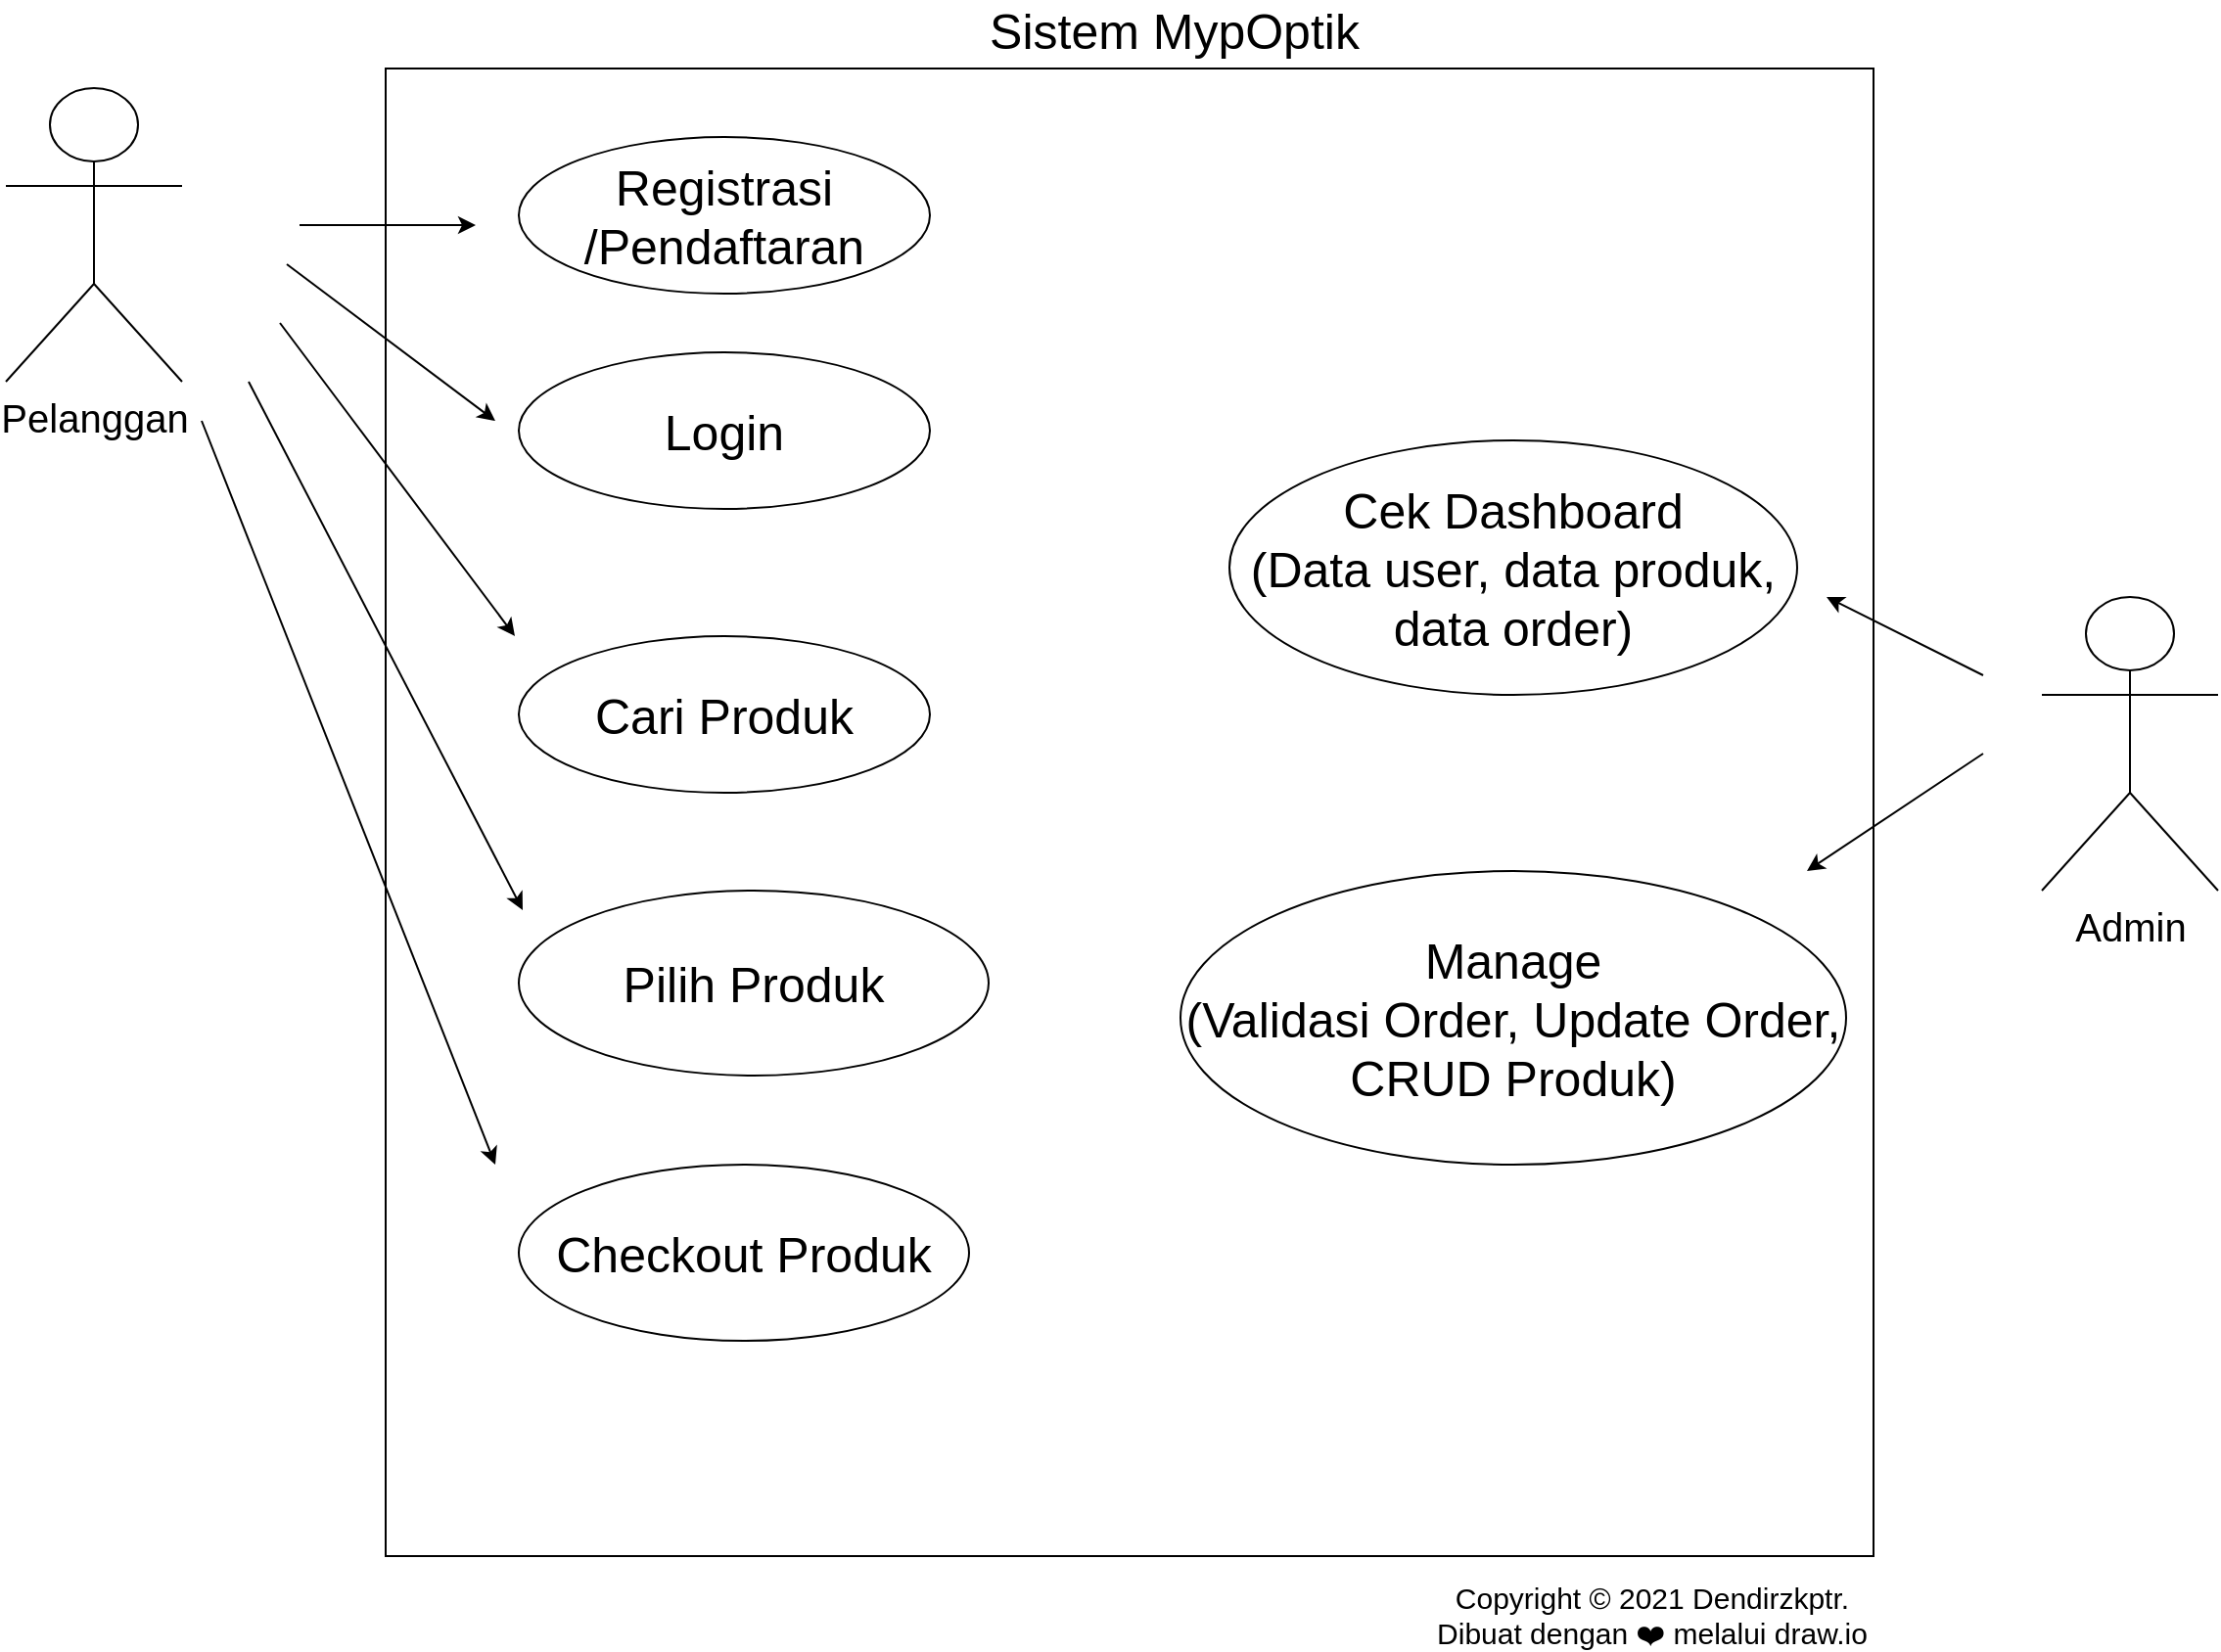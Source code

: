 <mxfile version="14.9.6" type="device" pages="5"><diagram id="fS1kyXre-xs_MmKQI5ny" name="Use Case"><mxGraphModel dx="1724" dy="964" grid="1" gridSize="10" guides="1" tooltips="1" connect="1" arrows="1" fold="1" page="1" pageScale="1" pageWidth="827" pageHeight="1169" math="0" shadow="0"><root><mxCell id="0"/><mxCell id="1" parent="0"/><mxCell id="zsMWwxRUhQnHwCXYqu0x-1" value="" style="whiteSpace=wrap;html=1;aspect=fixed;" parent="1" vertex="1"><mxGeometry x="414" y="80" width="760" height="760" as="geometry"/></mxCell><mxCell id="zsMWwxRUhQnHwCXYqu0x-2" value="Sistem MypOptik" style="text;html=1;strokeColor=none;fillColor=none;align=center;verticalAlign=middle;whiteSpace=wrap;rounded=0;fontSize=25;" parent="1" vertex="1"><mxGeometry x="690" y="50" width="254" height="20" as="geometry"/></mxCell><mxCell id="zsMWwxRUhQnHwCXYqu0x-3" value="Admin" style="shape=umlActor;verticalLabelPosition=bottom;verticalAlign=top;html=1;fontSize=20;" parent="1" vertex="1"><mxGeometry x="1260" y="350" width="90" height="150" as="geometry"/></mxCell><mxCell id="zsMWwxRUhQnHwCXYqu0x-4" value="Pelanggan" style="shape=umlActor;verticalLabelPosition=bottom;verticalAlign=top;html=1;fontSize=20;" parent="1" vertex="1"><mxGeometry x="220" y="90" width="90" height="150" as="geometry"/></mxCell><mxCell id="zsMWwxRUhQnHwCXYqu0x-6" value="Registrasi&lt;br&gt;/Pendaftaran" style="ellipse;whiteSpace=wrap;html=1;align=center;fontSize=25;" parent="1" vertex="1"><mxGeometry x="482" y="115" width="210" height="80" as="geometry"/></mxCell><mxCell id="zsMWwxRUhQnHwCXYqu0x-8" value="Cari Produk" style="ellipse;whiteSpace=wrap;html=1;align=center;fontSize=25;" parent="1" vertex="1"><mxGeometry x="482" y="370" width="210" height="80" as="geometry"/></mxCell><mxCell id="zsMWwxRUhQnHwCXYqu0x-9" value="Pilih Produk" style="ellipse;whiteSpace=wrap;html=1;align=center;fontSize=25;" parent="1" vertex="1"><mxGeometry x="482" y="500" width="240" height="94.5" as="geometry"/></mxCell><mxCell id="zsMWwxRUhQnHwCXYqu0x-10" value="Checkout Produk" style="ellipse;whiteSpace=wrap;html=1;align=center;fontSize=25;" parent="1" vertex="1"><mxGeometry x="482" y="640" width="230" height="90" as="geometry"/></mxCell><mxCell id="zsMWwxRUhQnHwCXYqu0x-11" value="Login" style="ellipse;whiteSpace=wrap;html=1;align=center;fontSize=25;" parent="1" vertex="1"><mxGeometry x="482" y="225" width="210" height="80" as="geometry"/></mxCell><mxCell id="zsMWwxRUhQnHwCXYqu0x-16" value="" style="endArrow=classic;html=1;fontSize=25;" parent="1" edge="1"><mxGeometry width="50" height="50" relative="1" as="geometry"><mxPoint x="370" y="160" as="sourcePoint"/><mxPoint x="460" y="160" as="targetPoint"/></mxGeometry></mxCell><mxCell id="zsMWwxRUhQnHwCXYqu0x-17" value="" style="endArrow=classic;html=1;fontSize=25;" parent="1" edge="1"><mxGeometry width="50" height="50" relative="1" as="geometry"><mxPoint x="363.5" y="180" as="sourcePoint"/><mxPoint x="470" y="260" as="targetPoint"/></mxGeometry></mxCell><mxCell id="zsMWwxRUhQnHwCXYqu0x-18" value="" style="endArrow=classic;html=1;fontSize=25;" parent="1" edge="1"><mxGeometry width="50" height="50" relative="1" as="geometry"><mxPoint x="360" y="210" as="sourcePoint"/><mxPoint x="480" y="370" as="targetPoint"/></mxGeometry></mxCell><mxCell id="zsMWwxRUhQnHwCXYqu0x-19" value="" style="endArrow=classic;html=1;fontSize=25;" parent="1" edge="1"><mxGeometry width="50" height="50" relative="1" as="geometry"><mxPoint x="344" y="240" as="sourcePoint"/><mxPoint x="484" y="510" as="targetPoint"/></mxGeometry></mxCell><mxCell id="zsMWwxRUhQnHwCXYqu0x-20" value="" style="endArrow=classic;html=1;fontSize=25;shadow=0;endFill=1;" parent="1" edge="1"><mxGeometry width="50" height="50" relative="1" as="geometry"><mxPoint x="320" y="260" as="sourcePoint"/><mxPoint x="470" y="640" as="targetPoint"/></mxGeometry></mxCell><mxCell id="zsMWwxRUhQnHwCXYqu0x-29" value="Copyright © 2021 Dendirzkptr. &lt;br&gt;Dibuat dengan&amp;nbsp;❤️ melalui draw.io" style="text;html=1;strokeColor=none;fillColor=none;align=center;verticalAlign=middle;whiteSpace=wrap;rounded=0;fontSize=15;" parent="1" vertex="1"><mxGeometry x="930" y="860" width="262" height="20" as="geometry"/></mxCell><mxCell id="zsMWwxRUhQnHwCXYqu0x-36" value="Cek Dashboard&lt;br&gt;(Data user, data produk, data order)" style="ellipse;whiteSpace=wrap;html=1;align=center;fontSize=25;" parent="1" vertex="1"><mxGeometry x="845" y="270" width="290" height="130" as="geometry"/></mxCell><mxCell id="zsMWwxRUhQnHwCXYqu0x-37" value="Manage&lt;br&gt;(Validasi Order, Update Order, CRUD Produk)" style="ellipse;whiteSpace=wrap;html=1;align=center;fontSize=25;" parent="1" vertex="1"><mxGeometry x="820" y="490" width="340" height="150" as="geometry"/></mxCell><mxCell id="zsMWwxRUhQnHwCXYqu0x-39" value="" style="endArrow=classic;html=1;" parent="1" edge="1"><mxGeometry width="50" height="50" relative="1" as="geometry"><mxPoint x="1230" y="390" as="sourcePoint"/><mxPoint x="1150" y="350" as="targetPoint"/></mxGeometry></mxCell><mxCell id="zsMWwxRUhQnHwCXYqu0x-40" value="" style="endArrow=classic;html=1;" parent="1" edge="1"><mxGeometry width="50" height="50" relative="1" as="geometry"><mxPoint x="1230" y="430" as="sourcePoint"/><mxPoint x="1140" y="490" as="targetPoint"/></mxGeometry></mxCell></root></mxGraphModel></diagram><diagram id="zEcsbKybGJQbkFi9Ftn3" name="Activity Diagram 1"><mxGraphModel dx="862" dy="482" grid="1" gridSize="10" guides="1" tooltips="1" connect="1" arrows="1" fold="1" page="1" pageScale="1" pageWidth="827" pageHeight="1169" math="0" shadow="0"><root><mxCell id="AlZ4b9XgpyByqSm5vl1i-0"/><mxCell id="AlZ4b9XgpyByqSm5vl1i-1" parent="AlZ4b9XgpyByqSm5vl1i-0"/><mxCell id="c6ZRfpgdV9nOcDznN7iz-0" value="Pelanggan" style="swimlane;fontSize=15;startSize=23;" parent="AlZ4b9XgpyByqSm5vl1i-1" vertex="1"><mxGeometry x="9" y="90" width="260" height="710" as="geometry"/></mxCell><mxCell id="c6ZRfpgdV9nOcDznN7iz-1" value="Regis Akun Google" style="rounded=1;whiteSpace=wrap;html=1;arcSize=40;fontColor=#ffffff;fillColor=#647687;strokeColor=#314354;fontSize=15;" parent="c6ZRfpgdV9nOcDznN7iz-0" vertex="1"><mxGeometry x="80" y="470" width="120" height="40" as="geometry"/></mxCell><mxCell id="c6ZRfpgdV9nOcDznN7iz-2" value="Isi Form&lt;br&gt;Register" style="rounded=1;whiteSpace=wrap;html=1;arcSize=40;fontColor=#ffffff;fillColor=#647687;strokeColor=#314354;fontSize=15;" parent="c6ZRfpgdV9nOcDznN7iz-0" vertex="1"><mxGeometry x="80" y="100" width="120" height="40" as="geometry"/></mxCell><mxCell id="c6ZRfpgdV9nOcDznN7iz-3" value="" style="rhombus;whiteSpace=wrap;html=1;fillColor=#647687;strokeColor=#314354;fontColor=#ffffff;" parent="c6ZRfpgdV9nOcDznN7iz-0" vertex="1"><mxGeometry x="100" y="170" width="80" height="40" as="geometry"/></mxCell><mxCell id="c6ZRfpgdV9nOcDznN7iz-4" value="" style="edgeStyle=orthogonalEdgeStyle;html=1;align=left;verticalAlign=bottom;endArrow=open;endSize=8;entryX=0.5;entryY=1;entryDx=0;entryDy=0;fillColor=none;" parent="c6ZRfpgdV9nOcDznN7iz-0" source="c6ZRfpgdV9nOcDznN7iz-3" target="c6ZRfpgdV9nOcDznN7iz-2" edge="1"><mxGeometry x="-1" relative="1" as="geometry"><mxPoint x="260" y="160" as="targetPoint"/><Array as="points"/></mxGeometry></mxCell><mxCell id="c6ZRfpgdV9nOcDznN7iz-5" value="" style="edgeStyle=orthogonalEdgeStyle;html=1;align=left;verticalAlign=top;endArrow=open;endSize=8;entryX=0.5;entryY=0;entryDx=0;entryDy=0;fillColor=none;" parent="c6ZRfpgdV9nOcDznN7iz-0" source="c6ZRfpgdV9nOcDznN7iz-3" target="c6ZRfpgdV9nOcDznN7iz-1" edge="1"><mxGeometry x="-1" relative="1" as="geometry"><mxPoint x="120" y="240" as="targetPoint"/></mxGeometry></mxCell><mxCell id="c6ZRfpgdV9nOcDznN7iz-6" value="" style="edgeStyle=orthogonalEdgeStyle;html=1;verticalAlign=bottom;endArrow=open;endSize=8;shadow=0;fontSize=15;fillColor=none;" parent="c6ZRfpgdV9nOcDznN7iz-0" edge="1"><mxGeometry relative="1" as="geometry"><mxPoint x="101" y="190" as="targetPoint"/><mxPoint x="51" y="189.5" as="sourcePoint"/><Array as="points"><mxPoint x="76" y="190"/><mxPoint x="101" y="190"/></Array></mxGeometry></mxCell><mxCell id="c6ZRfpgdV9nOcDznN7iz-7" value="" style="ellipse;html=1;shape=startState;fillColor=none;fontSize=15;" parent="c6ZRfpgdV9nOcDznN7iz-0" vertex="1"><mxGeometry x="21" y="175" width="30" height="30" as="geometry"/></mxCell><mxCell id="c6ZRfpgdV9nOcDznN7iz-8" value="Homepage" style="rounded=1;whiteSpace=wrap;html=1;arcSize=40;fontColor=#ffffff;fillColor=#647687;strokeColor=#314354;fontSize=15;" parent="c6ZRfpgdV9nOcDznN7iz-0" vertex="1"><mxGeometry x="70" y="550" width="120" height="40" as="geometry"/></mxCell><mxCell id="c6ZRfpgdV9nOcDznN7iz-9" value="" style="ellipse;html=1;shape=endState;fillColor=none;fontSize=15;" parent="c6ZRfpgdV9nOcDznN7iz-0" vertex="1"><mxGeometry x="115" y="632" width="30" height="30" as="geometry"/></mxCell><mxCell id="c6ZRfpgdV9nOcDznN7iz-10" value="&lt;br&gt;&lt;br&gt;&lt;span style=&quot;color: rgb(240 , 240 , 240) ; font-family: &amp;#34;helvetica&amp;#34; ; font-size: 20px ; font-style: normal ; font-weight: 400 ; letter-spacing: normal ; text-align: center ; text-indent: 0px ; text-transform: none ; word-spacing: 0px ; background-color: rgb(42 , 42 , 42) ; display: inline ; float: none&quot;&gt;Activity Diagram Register&lt;/span&gt;" style="text;html=1;strokeColor=none;fillColor=none;align=center;verticalAlign=middle;whiteSpace=wrap;rounded=0;fontSize=20;" parent="AlZ4b9XgpyByqSm5vl1i-1" vertex="1"><mxGeometry x="240" y="30" width="370" height="30" as="geometry"/></mxCell><mxCell id="c6ZRfpgdV9nOcDznN7iz-11" value="Sistem" style="swimlane;fontSize=15;startSize=23;" parent="AlZ4b9XgpyByqSm5vl1i-1" vertex="1"><mxGeometry x="269" y="90" width="281" height="710" as="geometry"/></mxCell><mxCell id="c6ZRfpgdV9nOcDznN7iz-12" value="Kirim Link&lt;br&gt;Validasi ke Email" style="rounded=1;whiteSpace=wrap;html=1;arcSize=40;fontColor=#ffffff;fillColor=#647687;strokeColor=#314354;fontSize=15;" parent="c6ZRfpgdV9nOcDznN7iz-11" vertex="1"><mxGeometry x="85" y="100" width="125" height="40" as="geometry"/></mxCell><mxCell id="c6ZRfpgdV9nOcDznN7iz-14" value="Request" style="rounded=1;whiteSpace=wrap;html=1;arcSize=40;fontColor=#ffffff;fillColor=#647687;strokeColor=#314354;fontSize=15;" parent="c6ZRfpgdV9nOcDznN7iz-11" vertex="1"><mxGeometry x="85" y="470" width="125" height="40" as="geometry"/></mxCell><mxCell id="EV395geXWG92ptVqCoPF-3" value="" style="edgeStyle=orthogonalEdgeStyle;html=1;verticalAlign=bottom;endArrow=open;endSize=8;shadow=0;fontSize=15;fillColor=none;entryX=0;entryY=0.5;entryDx=0;entryDy=0;" parent="c6ZRfpgdV9nOcDznN7iz-11" edge="1"><mxGeometry relative="1" as="geometry"><mxPoint x="85" y="493" as="targetPoint"/><mxPoint x="-59.0" y="493" as="sourcePoint"/></mxGeometry></mxCell><mxCell id="EV395geXWG92ptVqCoPF-4" value="" style="edgeStyle=orthogonalEdgeStyle;html=1;verticalAlign=bottom;endArrow=open;endSize=8;shadow=0;fontSize=15;fillColor=none;entryX=0;entryY=0.5;entryDx=0;entryDy=0;" parent="c6ZRfpgdV9nOcDznN7iz-11" edge="1"><mxGeometry relative="1" as="geometry"><mxPoint x="355" y="493" as="targetPoint"/><mxPoint x="211.0" y="493" as="sourcePoint"/></mxGeometry></mxCell><mxCell id="c6ZRfpgdV9nOcDznN7iz-15" value="Database" style="swimlane;fontSize=15;startSize=23;" parent="AlZ4b9XgpyByqSm5vl1i-1" vertex="1"><mxGeometry x="549" y="90" width="270" height="710" as="geometry"><mxRectangle x="440" y="90" width="150" height="40" as="alternateBounds"/></mxGeometry></mxCell><mxCell id="c6ZRfpgdV9nOcDznN7iz-16" value="Validasi" style="rounded=1;whiteSpace=wrap;html=1;arcSize=40;fontColor=#ffffff;fillColor=#647687;strokeColor=#314354;fontSize=15;" parent="c6ZRfpgdV9nOcDznN7iz-15" vertex="1"><mxGeometry x="75" y="100" width="120" height="40" as="geometry"/></mxCell><mxCell id="c6ZRfpgdV9nOcDznN7iz-17" value="Simpan data" style="rounded=1;whiteSpace=wrap;html=1;arcSize=40;fontColor=#ffffff;fillColor=#647687;strokeColor=#314354;fontSize=15;" parent="c6ZRfpgdV9nOcDznN7iz-15" vertex="1"><mxGeometry x="75" y="239" width="120" height="39" as="geometry"/></mxCell><mxCell id="c6ZRfpgdV9nOcDznN7iz-18" value="" style="rhombus;whiteSpace=wrap;html=1;fillColor=#647687;strokeColor=#314354;fontColor=#ffffff;" parent="c6ZRfpgdV9nOcDznN7iz-15" vertex="1"><mxGeometry x="95" y="169" width="80" height="40" as="geometry"/></mxCell><mxCell id="c6ZRfpgdV9nOcDznN7iz-19" value="" style="edgeStyle=orthogonalEdgeStyle;html=1;align=left;verticalAlign=top;endArrow=open;endSize=8;entryX=0.5;entryY=0;entryDx=0;entryDy=0;fillColor=none;" parent="c6ZRfpgdV9nOcDznN7iz-15" edge="1"><mxGeometry x="-1" relative="1" as="geometry"><mxPoint x="134.66" y="239" as="targetPoint"/><mxPoint x="134.66" y="209" as="sourcePoint"/></mxGeometry></mxCell><mxCell id="c6ZRfpgdV9nOcDznN7iz-20" value="" style="edgeStyle=orthogonalEdgeStyle;html=1;align=left;verticalAlign=top;endArrow=open;endSize=8;entryX=0.5;entryY=0;entryDx=0;entryDy=0;fillColor=none;" parent="c6ZRfpgdV9nOcDznN7iz-15" edge="1"><mxGeometry x="-1" relative="1" as="geometry"><mxPoint x="134.66" y="170" as="targetPoint"/><mxPoint x="134.66" y="140" as="sourcePoint"/></mxGeometry></mxCell><mxCell id="c6ZRfpgdV9nOcDznN7iz-21" value="&lt;font face=&quot;helvetica&quot;&gt;&lt;span style=&quot;font-size: 11px&quot;&gt;Email tervalidasi&lt;/span&gt;&lt;/font&gt;" style="text;whiteSpace=wrap;html=1;" parent="c6ZRfpgdV9nOcDznN7iz-15" vertex="1"><mxGeometry x="141" y="200" width="95" height="30" as="geometry"/></mxCell><mxCell id="c6ZRfpgdV9nOcDznN7iz-25" value="" style="rhombus;whiteSpace=wrap;html=1;fillColor=#647687;strokeColor=#314354;fontColor=#ffffff;" parent="c6ZRfpgdV9nOcDznN7iz-15" vertex="1"><mxGeometry x="95" y="549" width="80" height="40" as="geometry"/></mxCell><mxCell id="c6ZRfpgdV9nOcDznN7iz-26" value="Email Google sudah terdaftar" style="edgeStyle=orthogonalEdgeStyle;html=1;align=left;verticalAlign=bottom;endArrow=open;endSize=8;fillColor=none;" parent="c6ZRfpgdV9nOcDznN7iz-15" source="c6ZRfpgdV9nOcDznN7iz-25" edge="1"><mxGeometry x="0.099" relative="1" as="geometry"><mxPoint x="-349" y="569" as="targetPoint"/><mxPoint as="offset"/></mxGeometry></mxCell><mxCell id="c6ZRfpgdV9nOcDznN7iz-27" value="Email Google&lt;br&gt;belum terdaftar" style="edgeStyle=orthogonalEdgeStyle;html=1;align=left;verticalAlign=top;endArrow=open;endSize=8;fillColor=none;" parent="c6ZRfpgdV9nOcDznN7iz-15" source="c6ZRfpgdV9nOcDznN7iz-25" edge="1"><mxGeometry x="-1" relative="1" as="geometry"><mxPoint x="135" y="639" as="targetPoint"/></mxGeometry></mxCell><mxCell id="c6ZRfpgdV9nOcDznN7iz-28" value="" style="edgeStyle=orthogonalEdgeStyle;html=1;align=left;verticalAlign=top;endArrow=open;endSize=8;entryX=0.5;entryY=0;entryDx=0;entryDy=0;fillColor=none;exitX=0.488;exitY=1.006;exitDx=0;exitDy=0;exitPerimeter=0;" parent="c6ZRfpgdV9nOcDznN7iz-15" source="c6ZRfpgdV9nOcDznN7iz-31" edge="1"><mxGeometry x="-1" relative="1" as="geometry"><mxPoint x="134.0" y="549" as="targetPoint"/><mxPoint x="134.0" y="519" as="sourcePoint"/></mxGeometry></mxCell><mxCell id="c6ZRfpgdV9nOcDznN7iz-29" value="Simpan data" style="rounded=1;whiteSpace=wrap;html=1;arcSize=40;fontColor=#ffffff;fillColor=#647687;strokeColor=#314354;fontSize=15;" parent="c6ZRfpgdV9nOcDznN7iz-15" vertex="1"><mxGeometry x="75" y="639" width="120" height="40" as="geometry"/></mxCell><mxCell id="c6ZRfpgdV9nOcDznN7iz-30" value="" style="edgeStyle=orthogonalEdgeStyle;html=1;verticalAlign=bottom;endArrow=open;endSize=8;shadow=0;fontSize=15;fillColor=none;entryX=0;entryY=0.5;entryDx=0;entryDy=0;" parent="c6ZRfpgdV9nOcDznN7iz-15" target="c6ZRfpgdV9nOcDznN7iz-16" edge="1"><mxGeometry relative="1" as="geometry"><mxPoint x="71" y="119.5" as="targetPoint"/><mxPoint x="-69.0" y="119.5" as="sourcePoint"/></mxGeometry></mxCell><mxCell id="c6ZRfpgdV9nOcDznN7iz-31" value="Validasi" style="rounded=1;whiteSpace=wrap;html=1;arcSize=40;fontColor=#ffffff;fillColor=#647687;strokeColor=#314354;fontSize=15;" parent="c6ZRfpgdV9nOcDznN7iz-15" vertex="1"><mxGeometry x="75" y="474" width="120" height="40" as="geometry"/></mxCell><mxCell id="WJ2LQebzFj6Ix5QAaYOm-0" value="Menunggu Validasi" style="edgeStyle=orthogonalEdgeStyle;html=1;align=left;verticalAlign=bottom;endArrow=open;endSize=8;entryX=1;entryY=0.5;entryDx=0;entryDy=0;fillColor=none;" parent="AlZ4b9XgpyByqSm5vl1i-1" edge="1"><mxGeometry x="0.029" relative="1" as="geometry"><mxPoint x="189" y="280" as="targetPoint"/><mxPoint x="644.0" y="279.0" as="sourcePoint"/><mxPoint as="offset"/><Array as="points"><mxPoint x="417" y="279"/><mxPoint x="189" y="280"/></Array></mxGeometry></mxCell><mxCell id="nb3HssyG1w2DEUtY8FYv-0" value="" style="edgeStyle=orthogonalEdgeStyle;html=1;verticalAlign=bottom;endArrow=open;endSize=8;shadow=0;fontSize=15;fillColor=none;entryX=0;entryY=0.5;entryDx=0;entryDy=0;" parent="AlZ4b9XgpyByqSm5vl1i-1" edge="1"><mxGeometry relative="1" as="geometry"><mxPoint x="354" y="210" as="targetPoint"/><mxPoint x="210.0" y="210" as="sourcePoint"/></mxGeometry></mxCell><mxCell id="EV395geXWG92ptVqCoPF-2" value="" style="edgeStyle=orthogonalEdgeStyle;html=1;align=left;verticalAlign=top;endArrow=open;endSize=8;fillColor=none;" parent="AlZ4b9XgpyByqSm5vl1i-1" edge="1"><mxGeometry x="-1" relative="1" as="geometry"><mxPoint x="138.17" y="720" as="targetPoint"/><mxPoint x="138.17" y="680" as="sourcePoint"/></mxGeometry></mxCell></root></mxGraphModel></diagram><diagram id="Ixlli5trSWLGP_z9oRQ1" name="Activity Diagram 2"><mxGraphModel dx="862" dy="482" grid="1" gridSize="10" guides="1" tooltips="1" connect="1" arrows="1" fold="1" page="1" pageScale="1" pageWidth="827" pageHeight="1169" math="0" shadow="0"><root><mxCell id="iUjHgA1WCtww9_0WZx9B-0"/><mxCell id="iUjHgA1WCtww9_0WZx9B-1" parent="iUjHgA1WCtww9_0WZx9B-0"/><mxCell id="TjTi_VWOzTjybjQCmIMY-0" value="Pelanggan" style="swimlane;fontSize=15;startSize=23;" parent="iUjHgA1WCtww9_0WZx9B-1" vertex="1"><mxGeometry x="9" y="90" width="260" height="710" as="geometry"/></mxCell><mxCell id="TjTi_VWOzTjybjQCmIMY-17" value="Akun Google" style="rounded=1;whiteSpace=wrap;html=1;arcSize=40;fontColor=#ffffff;fillColor=#647687;strokeColor=#314354;fontSize=15;" parent="TjTi_VWOzTjybjQCmIMY-0" vertex="1"><mxGeometry x="80" y="250" width="120" height="40" as="geometry"/></mxCell><mxCell id="TjTi_VWOzTjybjQCmIMY-18" value="Email &amp;amp; Password" style="rounded=1;whiteSpace=wrap;html=1;arcSize=40;fontColor=#ffffff;fillColor=#647687;strokeColor=#314354;fontSize=15;" parent="TjTi_VWOzTjybjQCmIMY-0" vertex="1"><mxGeometry x="80" y="100" width="120" height="40" as="geometry"/></mxCell><mxCell id="TjTi_VWOzTjybjQCmIMY-22" value="" style="rhombus;whiteSpace=wrap;html=1;fillColor=#647687;strokeColor=#314354;fontColor=#ffffff;" parent="TjTi_VWOzTjybjQCmIMY-0" vertex="1"><mxGeometry x="100" y="170" width="80" height="40" as="geometry"/></mxCell><mxCell id="TjTi_VWOzTjybjQCmIMY-23" value="" style="edgeStyle=orthogonalEdgeStyle;html=1;align=left;verticalAlign=bottom;endArrow=open;endSize=8;entryX=0.5;entryY=1;entryDx=0;entryDy=0;fillColor=none;" parent="TjTi_VWOzTjybjQCmIMY-0" source="TjTi_VWOzTjybjQCmIMY-22" target="TjTi_VWOzTjybjQCmIMY-18" edge="1"><mxGeometry x="-1" relative="1" as="geometry"><mxPoint x="260" y="160" as="targetPoint"/><Array as="points"/></mxGeometry></mxCell><mxCell id="TjTi_VWOzTjybjQCmIMY-24" value="" style="edgeStyle=orthogonalEdgeStyle;html=1;align=left;verticalAlign=top;endArrow=open;endSize=8;entryX=0.5;entryY=0;entryDx=0;entryDy=0;fillColor=none;" parent="TjTi_VWOzTjybjQCmIMY-0" source="TjTi_VWOzTjybjQCmIMY-22" target="TjTi_VWOzTjybjQCmIMY-17" edge="1"><mxGeometry x="-1" relative="1" as="geometry"><mxPoint x="120" y="240" as="targetPoint"/></mxGeometry></mxCell><mxCell id="TjTi_VWOzTjybjQCmIMY-16" value="" style="edgeStyle=orthogonalEdgeStyle;html=1;verticalAlign=bottom;endArrow=open;endSize=8;shadow=0;fontSize=15;fillColor=none;" parent="TjTi_VWOzTjybjQCmIMY-0" edge="1"><mxGeometry relative="1" as="geometry"><mxPoint x="101" y="190" as="targetPoint"/><mxPoint x="51" y="189.5" as="sourcePoint"/><Array as="points"><mxPoint x="76" y="190"/><mxPoint x="101" y="190"/></Array></mxGeometry></mxCell><mxCell id="TjTi_VWOzTjybjQCmIMY-25" value="" style="ellipse;html=1;shape=startState;fillColor=none;fontSize=15;" parent="TjTi_VWOzTjybjQCmIMY-0" vertex="1"><mxGeometry x="21" y="175" width="30" height="30" as="geometry"/></mxCell><mxCell id="TjTi_VWOzTjybjQCmIMY-41" value="Homepage" style="rounded=1;whiteSpace=wrap;html=1;arcSize=40;fontColor=#ffffff;fillColor=#647687;strokeColor=#314354;fontSize=15;" parent="TjTi_VWOzTjybjQCmIMY-0" vertex="1"><mxGeometry x="70" y="550" width="120" height="40" as="geometry"/></mxCell><mxCell id="TjTi_VWOzTjybjQCmIMY-43" value="" style="ellipse;html=1;shape=endState;fillColor=none;fontSize=15;" parent="TjTi_VWOzTjybjQCmIMY-0" vertex="1"><mxGeometry x="115" y="632" width="30" height="30" as="geometry"/></mxCell><mxCell id="TjTi_VWOzTjybjQCmIMY-5" value="&lt;br&gt;&lt;br&gt;&lt;span style=&quot;color: rgb(240 , 240 , 240) ; font-family: &amp;#34;helvetica&amp;#34; ; font-size: 20px ; font-style: normal ; font-weight: 400 ; letter-spacing: normal ; text-align: center ; text-indent: 0px ; text-transform: none ; word-spacing: 0px ; background-color: rgb(42 , 42 , 42) ; display: inline ; float: none&quot;&gt;Activity Diagram Login&lt;/span&gt;" style="text;html=1;strokeColor=none;fillColor=none;align=center;verticalAlign=middle;whiteSpace=wrap;rounded=0;fontSize=20;" parent="iUjHgA1WCtww9_0WZx9B-1" vertex="1"><mxGeometry x="240" y="30" width="370" height="30" as="geometry"/></mxCell><mxCell id="TjTi_VWOzTjybjQCmIMY-6" value="Sistem" style="swimlane;fontSize=15;startSize=23;" parent="iUjHgA1WCtww9_0WZx9B-1" vertex="1"><mxGeometry x="269" y="90" width="281" height="710" as="geometry"/></mxCell><mxCell id="TjTi_VWOzTjybjQCmIMY-7" value="Request" style="rounded=1;whiteSpace=wrap;html=1;arcSize=40;fontColor=#ffffff;fillColor=#647687;strokeColor=#314354;fontSize=15;" parent="TjTi_VWOzTjybjQCmIMY-6" vertex="1"><mxGeometry x="85" y="100" width="125" height="40" as="geometry"/></mxCell><mxCell id="TjTi_VWOzTjybjQCmIMY-9" value="Login Valid" style="rounded=1;whiteSpace=wrap;html=1;arcSize=40;fontColor=#ffffff;fillColor=#647687;strokeColor=#314354;fontSize=15;" parent="TjTi_VWOzTjybjQCmIMY-6" vertex="1"><mxGeometry x="85" y="350" width="120" height="40" as="geometry"/></mxCell><mxCell id="TjTi_VWOzTjybjQCmIMY-46" value="Request" style="rounded=1;whiteSpace=wrap;html=1;arcSize=40;fontColor=#ffffff;fillColor=#647687;strokeColor=#314354;fontSize=15;" parent="TjTi_VWOzTjybjQCmIMY-6" vertex="1"><mxGeometry x="85" y="470" width="125" height="40" as="geometry"/></mxCell><mxCell id="TjTi_VWOzTjybjQCmIMY-10" value="Database" style="swimlane;fontSize=15;startSize=23;" parent="iUjHgA1WCtww9_0WZx9B-1" vertex="1"><mxGeometry x="549" y="90" width="270" height="710" as="geometry"><mxRectangle x="440" y="90" width="150" height="40" as="alternateBounds"/></mxGeometry></mxCell><mxCell id="TjTi_VWOzTjybjQCmIMY-11" value="Validasi" style="rounded=1;whiteSpace=wrap;html=1;arcSize=40;fontColor=#ffffff;fillColor=#647687;strokeColor=#314354;fontSize=15;" parent="TjTi_VWOzTjybjQCmIMY-10" vertex="1"><mxGeometry x="75" y="100" width="120" height="40" as="geometry"/></mxCell><mxCell id="TjTi_VWOzTjybjQCmIMY-13" value="Validasi Aktivasi Akun" style="rounded=1;whiteSpace=wrap;html=1;arcSize=40;fontColor=#ffffff;fillColor=#647687;strokeColor=#314354;fontSize=15;" parent="TjTi_VWOzTjybjQCmIMY-10" vertex="1"><mxGeometry x="75" y="239" width="120" height="39" as="geometry"/></mxCell><mxCell id="TjTi_VWOzTjybjQCmIMY-29" value="" style="rhombus;whiteSpace=wrap;html=1;fillColor=#647687;strokeColor=#314354;fontColor=#ffffff;" parent="TjTi_VWOzTjybjQCmIMY-10" vertex="1"><mxGeometry x="95" y="169" width="80" height="40" as="geometry"/></mxCell><mxCell id="TjTi_VWOzTjybjQCmIMY-32" value="" style="edgeStyle=orthogonalEdgeStyle;html=1;align=left;verticalAlign=top;endArrow=open;endSize=8;entryX=0.5;entryY=0;entryDx=0;entryDy=0;fillColor=none;" parent="TjTi_VWOzTjybjQCmIMY-10" edge="1"><mxGeometry x="-1" relative="1" as="geometry"><mxPoint x="134.66" y="239" as="targetPoint"/><mxPoint x="134.66" y="209" as="sourcePoint"/></mxGeometry></mxCell><mxCell id="TjTi_VWOzTjybjQCmIMY-33" value="" style="edgeStyle=orthogonalEdgeStyle;html=1;align=left;verticalAlign=top;endArrow=open;endSize=8;entryX=0.5;entryY=0;entryDx=0;entryDy=0;fillColor=none;" parent="TjTi_VWOzTjybjQCmIMY-10" edge="1"><mxGeometry x="-1" relative="1" as="geometry"><mxPoint x="134.66" y="170" as="targetPoint"/><mxPoint x="134.66" y="140" as="sourcePoint"/></mxGeometry></mxCell><mxCell id="TjTi_VWOzTjybjQCmIMY-35" value="&lt;span style=&quot;color: rgb(240 , 240 , 240) ; font-family: &amp;#34;helvetica&amp;#34; ; font-size: 11px ; font-style: normal ; font-weight: 400 ; letter-spacing: normal ; text-align: left ; text-indent: 0px ; text-transform: none ; word-spacing: 0px ; background-color: rgb(42 , 42 , 42) ; display: inline ; float: none&quot;&gt;Email atau &lt;br&gt;Password benar&lt;/span&gt;" style="text;whiteSpace=wrap;html=1;fillColor=none;" parent="TjTi_VWOzTjybjQCmIMY-10" vertex="1"><mxGeometry x="141" y="200" width="95" height="30" as="geometry"/></mxCell><mxCell id="TjTi_VWOzTjybjQCmIMY-37" value="" style="rhombus;whiteSpace=wrap;html=1;fillColor=#647687;strokeColor=#314354;fontColor=#ffffff;" parent="TjTi_VWOzTjybjQCmIMY-10" vertex="1"><mxGeometry x="95" y="309" width="80" height="40" as="geometry"/></mxCell><mxCell id="TjTi_VWOzTjybjQCmIMY-38" value="Email belum divalidasi" style="edgeStyle=orthogonalEdgeStyle;html=1;align=left;verticalAlign=bottom;endArrow=open;endSize=8;fillColor=none;" parent="TjTi_VWOzTjybjQCmIMY-10" source="TjTi_VWOzTjybjQCmIMY-37" edge="1"><mxGeometry x="0.65" y="-10" relative="1" as="geometry"><mxPoint x="-159" y="189" as="targetPoint"/><mxPoint as="offset"/></mxGeometry></mxCell><mxCell id="TjTi_VWOzTjybjQCmIMY-40" value="" style="edgeStyle=orthogonalEdgeStyle;html=1;align=left;verticalAlign=top;endArrow=open;endSize=8;entryX=0.5;entryY=0;entryDx=0;entryDy=0;fillColor=none;" parent="TjTi_VWOzTjybjQCmIMY-10" edge="1"><mxGeometry x="-1" relative="1" as="geometry"><mxPoint x="134.41" y="308" as="targetPoint"/><mxPoint x="134.41" y="278.0" as="sourcePoint"/></mxGeometry></mxCell><mxCell id="TjTi_VWOzTjybjQCmIMY-54" value="" style="rhombus;whiteSpace=wrap;html=1;fillColor=#647687;strokeColor=#314354;fontColor=#ffffff;" parent="TjTi_VWOzTjybjQCmIMY-10" vertex="1"><mxGeometry x="95" y="549" width="80" height="40" as="geometry"/></mxCell><mxCell id="TjTi_VWOzTjybjQCmIMY-55" value="Email Google sudah terdaftar" style="edgeStyle=orthogonalEdgeStyle;html=1;align=left;verticalAlign=bottom;endArrow=open;endSize=8;fillColor=none;" parent="TjTi_VWOzTjybjQCmIMY-10" source="TjTi_VWOzTjybjQCmIMY-54" edge="1"><mxGeometry x="0.099" relative="1" as="geometry"><mxPoint x="-349" y="569" as="targetPoint"/><mxPoint as="offset"/></mxGeometry></mxCell><mxCell id="TjTi_VWOzTjybjQCmIMY-56" value="Email Google&lt;br&gt;belum terdaftar" style="edgeStyle=orthogonalEdgeStyle;html=1;align=left;verticalAlign=top;endArrow=open;endSize=8;fillColor=none;" parent="TjTi_VWOzTjybjQCmIMY-10" source="TjTi_VWOzTjybjQCmIMY-54" edge="1"><mxGeometry x="-1" relative="1" as="geometry"><mxPoint x="135" y="639" as="targetPoint"/></mxGeometry></mxCell><mxCell id="TjTi_VWOzTjybjQCmIMY-60" value="" style="edgeStyle=orthogonalEdgeStyle;html=1;align=left;verticalAlign=top;endArrow=open;endSize=8;entryX=0.5;entryY=0;entryDx=0;entryDy=0;fillColor=none;exitX=0.488;exitY=1.006;exitDx=0;exitDy=0;exitPerimeter=0;" parent="TjTi_VWOzTjybjQCmIMY-10" source="TjTi_VWOzTjybjQCmIMY-47" edge="1"><mxGeometry x="-1" relative="1" as="geometry"><mxPoint x="134.0" y="549" as="targetPoint"/><mxPoint x="134.0" y="519" as="sourcePoint"/></mxGeometry></mxCell><mxCell id="TjTi_VWOzTjybjQCmIMY-61" value="Simpan data" style="rounded=1;whiteSpace=wrap;html=1;arcSize=40;fontColor=#ffffff;fillColor=#647687;strokeColor=#314354;fontSize=15;" parent="TjTi_VWOzTjybjQCmIMY-10" vertex="1"><mxGeometry x="75" y="639" width="120" height="40" as="geometry"/></mxCell><mxCell id="TjTi_VWOzTjybjQCmIMY-63" value="" style="edgeStyle=orthogonalEdgeStyle;html=1;verticalAlign=bottom;endArrow=open;endSize=8;shadow=0;fontSize=15;fillColor=none;entryX=0;entryY=0.5;entryDx=0;entryDy=0;" parent="TjTi_VWOzTjybjQCmIMY-10" target="TjTi_VWOzTjybjQCmIMY-11" edge="1"><mxGeometry relative="1" as="geometry"><mxPoint x="71" y="119.5" as="targetPoint"/><mxPoint x="-69.0" y="119.5" as="sourcePoint"/></mxGeometry></mxCell><mxCell id="TjTi_VWOzTjybjQCmIMY-47" value="Validasi" style="rounded=1;whiteSpace=wrap;html=1;arcSize=40;fontColor=#ffffff;fillColor=#647687;strokeColor=#314354;fontSize=15;" parent="TjTi_VWOzTjybjQCmIMY-10" vertex="1"><mxGeometry x="75" y="474" width="120" height="40" as="geometry"/></mxCell><mxCell id="TjTi_VWOzTjybjQCmIMY-15" value="Copyright © 2021 Dendirzkptr. &lt;br&gt;Dibuat dengan&amp;nbsp;❤️ melalui draw.io" style="text;html=1;strokeColor=none;fillColor=none;align=center;verticalAlign=middle;whiteSpace=wrap;rounded=0;fontSize=15;" parent="iUjHgA1WCtww9_0WZx9B-1" vertex="1"><mxGeometry x="557" y="820" width="262" height="20" as="geometry"/></mxCell><mxCell id="TjTi_VWOzTjybjQCmIMY-30" value="Email atau Password salah" style="edgeStyle=orthogonalEdgeStyle;html=1;align=left;verticalAlign=bottom;endArrow=open;endSize=8;entryX=1;entryY=0.5;entryDx=0;entryDy=0;fillColor=none;" parent="iUjHgA1WCtww9_0WZx9B-1" source="TjTi_VWOzTjybjQCmIMY-29" target="TjTi_VWOzTjybjQCmIMY-22" edge="1"><mxGeometry x="0.029" relative="1" as="geometry"><mxPoint x="827" y="290" as="targetPoint"/><mxPoint as="offset"/></mxGeometry></mxCell><mxCell id="TjTi_VWOzTjybjQCmIMY-39" value="Email sudah tervalidasi" style="edgeStyle=orthogonalEdgeStyle;html=1;align=left;verticalAlign=top;endArrow=open;endSize=8;entryX=1;entryY=0.5;entryDx=0;entryDy=0;fillColor=none;" parent="iUjHgA1WCtww9_0WZx9B-1" source="TjTi_VWOzTjybjQCmIMY-37" target="TjTi_VWOzTjybjQCmIMY-9" edge="1"><mxGeometry x="-1" relative="1" as="geometry"><mxPoint x="690" y="720" as="targetPoint"/><Array as="points"><mxPoint x="684" y="460"/></Array></mxGeometry></mxCell><mxCell id="TjTi_VWOzTjybjQCmIMY-57" value="" style="edgeStyle=orthogonalEdgeStyle;html=1;verticalAlign=bottom;endArrow=open;endSize=8;shadow=0;fontSize=15;fillColor=none;entryX=0;entryY=0.5;entryDx=0;entryDy=0;" parent="iUjHgA1WCtww9_0WZx9B-1" target="TjTi_VWOzTjybjQCmIMY-46" edge="1"><mxGeometry relative="1" as="geometry"><mxPoint x="284.5" y="360" as="targetPoint"/><mxPoint x="210.0" y="360" as="sourcePoint"/></mxGeometry></mxCell><mxCell id="TjTi_VWOzTjybjQCmIMY-62" value="" style="edgeStyle=orthogonalEdgeStyle;html=1;verticalAlign=bottom;endArrow=open;endSize=8;shadow=0;fontSize=15;fillColor=none;entryX=0;entryY=0.5;entryDx=0;entryDy=0;" parent="iUjHgA1WCtww9_0WZx9B-1" target="TjTi_VWOzTjybjQCmIMY-7" edge="1"><mxGeometry relative="1" as="geometry"><mxPoint x="350" y="210" as="targetPoint"/><mxPoint x="210.0" y="210" as="sourcePoint"/></mxGeometry></mxCell><mxCell id="TjTi_VWOzTjybjQCmIMY-64" value="" style="edgeStyle=orthogonalEdgeStyle;html=1;verticalAlign=bottom;endArrow=open;endSize=8;shadow=0;fontSize=15;fillColor=none;entryX=0;entryY=0.5;entryDx=0;entryDy=0;" parent="iUjHgA1WCtww9_0WZx9B-1" target="TjTi_VWOzTjybjQCmIMY-47" edge="1"><mxGeometry relative="1" as="geometry"><mxPoint x="620" y="583.5" as="targetPoint"/><mxPoint x="480.0" y="583.5" as="sourcePoint"/></mxGeometry></mxCell><mxCell id="TjTi_VWOzTjybjQCmIMY-67" value="" style="edgeStyle=orthogonalEdgeStyle;html=1;verticalAlign=bottom;endArrow=open;endSize=8;shadow=0;fontSize=15;fillColor=none;" parent="iUjHgA1WCtww9_0WZx9B-1" target="TjTi_VWOzTjybjQCmIMY-41" edge="1"><mxGeometry relative="1" as="geometry"><mxPoint x="210.0" y="460" as="targetPoint"/><mxPoint x="354" y="460" as="sourcePoint"/></mxGeometry></mxCell><mxCell id="TjTi_VWOzTjybjQCmIMY-69" value="" style="edgeStyle=orthogonalEdgeStyle;html=1;align=left;verticalAlign=top;endArrow=open;endSize=8;fillColor=none;" parent="iUjHgA1WCtww9_0WZx9B-1" edge="1"><mxGeometry x="-1" relative="1" as="geometry"><mxPoint x="138.17" y="720" as="targetPoint"/><mxPoint x="138.17" y="680" as="sourcePoint"/></mxGeometry></mxCell></root></mxGraphModel></diagram><diagram id="qyHmLnkhnEaHl9YSzNlK" name="Activity Diagram 3"><mxGraphModel dx="1231" dy="689" grid="1" gridSize="10" guides="1" tooltips="1" connect="1" arrows="1" fold="1" page="1" pageScale="1" pageWidth="827" pageHeight="1169" math="0" shadow="0"><root><mxCell id="by0NJueyxkhAerU9iSET-0"/><mxCell id="by0NJueyxkhAerU9iSET-1" parent="by0NJueyxkhAerU9iSET-0"/><mxCell id="99-RvNXx37jJoX0kYngu-0" value="Pelanggan" style="swimlane;fontSize=15;startSize=23;" parent="by0NJueyxkhAerU9iSET-1" vertex="1"><mxGeometry x="9" y="90" width="260" height="970" as="geometry"/></mxCell><mxCell id="99-RvNXx37jJoX0kYngu-4" value="" style="edgeStyle=orthogonalEdgeStyle;html=1;align=left;verticalAlign=bottom;endArrow=open;endSize=8;entryX=0.5;entryY=1;entryDx=0;entryDy=0;fillColor=none;" parent="99-RvNXx37jJoX0kYngu-0" edge="1"><mxGeometry x="-1" relative="1" as="geometry"><mxPoint x="140" y="140" as="targetPoint"/><Array as="points"/></mxGeometry></mxCell><mxCell id="99-RvNXx37jJoX0kYngu-7" value="" style="ellipse;html=1;shape=startState;fillColor=none;fontSize=15;" parent="99-RvNXx37jJoX0kYngu-0" vertex="1"><mxGeometry x="115" y="40" width="30" height="30" as="geometry"/></mxCell><mxCell id="99-RvNXx37jJoX0kYngu-8" value="Hapus Cart Produk" style="rounded=1;whiteSpace=wrap;html=1;arcSize=40;fontColor=#ffffff;fillColor=#647687;strokeColor=#314354;fontSize=15;" parent="99-RvNXx37jJoX0kYngu-0" vertex="1"><mxGeometry x="81" y="490" width="120" height="40" as="geometry"/></mxCell><mxCell id="99-RvNXx37jJoX0kYngu-9" value="" style="ellipse;html=1;shape=endState;fillColor=none;fontSize=15;" parent="99-RvNXx37jJoX0kYngu-0" vertex="1"><mxGeometry x="115" y="910" width="30" height="30" as="geometry"/></mxCell><mxCell id="99-RvNXx37jJoX0kYngu-40" value="" style="edgeStyle=orthogonalEdgeStyle;html=1;align=left;verticalAlign=top;endArrow=open;endSize=8;entryX=0.5;entryY=0;entryDx=0;entryDy=0;fillColor=none;" parent="99-RvNXx37jJoX0kYngu-0" edge="1"><mxGeometry x="-1" relative="1" as="geometry"><mxPoint x="129.41" y="97.0" as="targetPoint"/><mxPoint x="129.41" y="67.0" as="sourcePoint"/></mxGeometry></mxCell><mxCell id="p7hN0FU9js0kKFpNp9mI-0" value="Homepage" style="rounded=1;whiteSpace=wrap;html=1;arcSize=40;fontColor=#ffffff;fillColor=#647687;strokeColor=#314354;fontSize=15;" parent="99-RvNXx37jJoX0kYngu-0" vertex="1"><mxGeometry x="70" y="100" width="120" height="40" as="geometry"/></mxCell><mxCell id="p7hN0FU9js0kKFpNp9mI-2" value="Pilih produk" style="rounded=1;whiteSpace=wrap;html=1;arcSize=40;fontColor=#ffffff;fillColor=#647687;strokeColor=#314354;fontSize=15;" parent="99-RvNXx37jJoX0kYngu-0" vertex="1"><mxGeometry x="70" y="180" width="120" height="40" as="geometry"/></mxCell><mxCell id="p7hN0FU9js0kKFpNp9mI-14" value="" style="edgeStyle=orthogonalEdgeStyle;html=1;align=left;verticalAlign=top;endArrow=open;endSize=8;entryX=0;entryY=0.5;entryDx=0;entryDy=0;fillColor=none;" parent="99-RvNXx37jJoX0kYngu-0" target="p7hN0FU9js0kKFpNp9mI-7" edge="1"><mxGeometry x="-1" relative="1" as="geometry"><mxPoint x="129.5" y="250.0" as="targetPoint"/><mxPoint x="129.5" y="220.0" as="sourcePoint"/><Array as="points"><mxPoint x="130" y="280"/></Array></mxGeometry></mxCell><mxCell id="p7hN0FU9js0kKFpNp9mI-22" value="" style="edgeStyle=orthogonalEdgeStyle;html=1;verticalAlign=bottom;endArrow=open;endSize=8;shadow=0;fontSize=15;fillColor=none;entryX=0;entryY=0.5;entryDx=0;entryDy=0;exitX=1;exitY=0.5;exitDx=0;exitDy=0;" parent="99-RvNXx37jJoX0kYngu-0" edge="1"><mxGeometry relative="1" as="geometry"><mxPoint x="356" y="509.5" as="targetPoint"/><mxPoint x="201" y="509.5" as="sourcePoint"/></mxGeometry></mxCell><mxCell id="p7hN0FU9js0kKFpNp9mI-28" value="Isi Form &lt;br&gt;Checkout" style="rounded=1;whiteSpace=wrap;html=1;arcSize=40;fontColor=#ffffff;fillColor=#647687;strokeColor=#314354;fontSize=15;" parent="99-RvNXx37jJoX0kYngu-0" vertex="1"><mxGeometry x="81" y="630" width="125" height="40" as="geometry"/></mxCell><mxCell id="p7hN0FU9js0kKFpNp9mI-48" value="Payment" style="rounded=1;whiteSpace=wrap;html=1;arcSize=40;fontColor=#ffffff;fillColor=#647687;strokeColor=#314354;fontSize=15;" parent="99-RvNXx37jJoX0kYngu-0" vertex="1"><mxGeometry x="83.5" y="780" width="120" height="40" as="geometry"/></mxCell><mxCell id="p7hN0FU9js0kKFpNp9mI-50" value="" style="edgeStyle=orthogonalEdgeStyle;html=1;align=left;verticalAlign=top;endArrow=open;endSize=8;entryX=0.5;entryY=0;entryDx=0;entryDy=0;fillColor=none;" parent="99-RvNXx37jJoX0kYngu-0" edge="1"><mxGeometry x="-1" relative="1" as="geometry"><mxPoint x="142.79" y="630" as="targetPoint"/><mxPoint x="142.79" y="600" as="sourcePoint"/></mxGeometry></mxCell><mxCell id="p7hN0FU9js0kKFpNp9mI-37" value="Riwayar Order" style="rounded=1;whiteSpace=wrap;html=1;arcSize=40;fontColor=#ffffff;fillColor=#647687;strokeColor=#314354;fontSize=15;" parent="99-RvNXx37jJoX0kYngu-0" vertex="1"><mxGeometry x="83.5" y="710" width="120" height="40" as="geometry"/></mxCell><mxCell id="p7hN0FU9js0kKFpNp9mI-55" value="" style="edgeStyle=orthogonalEdgeStyle;html=1;align=left;verticalAlign=top;endArrow=open;endSize=8;entryX=0.5;entryY=0;entryDx=0;entryDy=0;fillColor=none;" parent="99-RvNXx37jJoX0kYngu-0" edge="1"><mxGeometry x="-1" relative="1" as="geometry"><mxPoint x="143.0" y="780" as="targetPoint"/><mxPoint x="143.0" y="750" as="sourcePoint"/></mxGeometry></mxCell><mxCell id="99-RvNXx37jJoX0kYngu-39" value="" style="edgeStyle=orthogonalEdgeStyle;html=1;align=left;verticalAlign=top;endArrow=open;endSize=8;fillColor=none;exitX=0;exitY=0.75;exitDx=0;exitDy=0;entryX=0;entryY=0.5;entryDx=0;entryDy=0;" parent="99-RvNXx37jJoX0kYngu-0" source="p7hN0FU9js0kKFpNp9mI-37" target="99-RvNXx37jJoX0kYngu-9" edge="1"><mxGeometry x="-1" relative="1" as="geometry"><mxPoint x="111" y="930" as="targetPoint"/><mxPoint x="85.0" y="964.41" as="sourcePoint"/><Array as="points"><mxPoint x="73" y="740"/><mxPoint x="73" y="925"/></Array></mxGeometry></mxCell><mxCell id="99-RvNXx37jJoX0kYngu-10" value="&lt;br&gt;&lt;br&gt;&lt;span style=&quot;color: rgb(240 , 240 , 240) ; font-family: &amp;#34;helvetica&amp;#34; ; font-size: 20px ; font-style: normal ; font-weight: 400 ; letter-spacing: normal ; text-align: center ; text-indent: 0px ; text-transform: none ; word-spacing: 0px ; background-color: rgb(42 , 42 , 42) ; display: inline ; float: none&quot;&gt;Activity Diagram Cart &amp;amp; Checkout Produk&lt;/span&gt;" style="text;html=1;strokeColor=none;fillColor=none;align=center;verticalAlign=middle;whiteSpace=wrap;rounded=0;fontSize=20;" parent="by0NJueyxkhAerU9iSET-1" vertex="1"><mxGeometry x="240" y="30" width="370" height="30" as="geometry"/></mxCell><mxCell id="99-RvNXx37jJoX0kYngu-11" value="Sistem" style="swimlane;fontSize=15;startSize=23;" parent="by0NJueyxkhAerU9iSET-1" vertex="1"><mxGeometry x="269" y="90" width="281" height="970" as="geometry"/></mxCell><mxCell id="99-RvNXx37jJoX0kYngu-12" value="Request Get&lt;br&gt;semua data produk" style="rounded=1;whiteSpace=wrap;html=1;arcSize=40;fontColor=#ffffff;fillColor=#647687;strokeColor=#314354;fontSize=15;" parent="99-RvNXx37jJoX0kYngu-11" vertex="1"><mxGeometry x="85" y="90" width="125" height="60" as="geometry"/></mxCell><mxCell id="99-RvNXx37jJoX0kYngu-13" value="Tampil semua data produk" style="rounded=1;whiteSpace=wrap;html=1;arcSize=40;fontColor=#ffffff;fillColor=#647687;strokeColor=#314354;fontSize=15;" parent="99-RvNXx37jJoX0kYngu-11" vertex="1"><mxGeometry x="87.5" y="180" width="120" height="40" as="geometry"/></mxCell><mxCell id="p7hN0FU9js0kKFpNp9mI-3" value="" style="edgeStyle=orthogonalEdgeStyle;html=1;verticalAlign=bottom;endArrow=open;endSize=8;shadow=0;fontSize=15;fillColor=none;entryX=0;entryY=0.5;entryDx=0;entryDy=0;exitX=1;exitY=0.5;exitDx=0;exitDy=0;" parent="99-RvNXx37jJoX0kYngu-11" edge="1"><mxGeometry relative="1" as="geometry"><mxPoint x="-67.5" y="199.58" as="targetPoint"/><mxPoint x="87.5" y="199.58" as="sourcePoint"/></mxGeometry></mxCell><mxCell id="p7hN0FU9js0kKFpNp9mI-7" value="Request Get&lt;br&gt;data produk" style="rounded=1;whiteSpace=wrap;html=1;arcSize=40;fontColor=#ffffff;fillColor=#647687;strokeColor=#314354;fontSize=15;" parent="99-RvNXx37jJoX0kYngu-11" vertex="1"><mxGeometry x="87.5" y="260" width="125" height="40" as="geometry"/></mxCell><mxCell id="p7hN0FU9js0kKFpNp9mI-8" value="Eksekusi" style="rounded=1;whiteSpace=wrap;html=1;arcSize=40;fontColor=#ffffff;fillColor=#647687;strokeColor=#314354;fontSize=15;" parent="99-RvNXx37jJoX0kYngu-11" vertex="1"><mxGeometry x="357.5" y="260" width="120" height="40" as="geometry"/></mxCell><mxCell id="p7hN0FU9js0kKFpNp9mI-9" value="" style="edgeStyle=orthogonalEdgeStyle;html=1;verticalAlign=bottom;endArrow=open;endSize=8;shadow=0;fontSize=15;fillColor=none;entryX=0;entryY=0.5;entryDx=0;entryDy=0;" parent="99-RvNXx37jJoX0kYngu-11" target="p7hN0FU9js0kKFpNp9mI-8" edge="1"><mxGeometry relative="1" as="geometry"><mxPoint x="-195.5" y="189.5" as="targetPoint"/><mxPoint x="213.5" y="279.5" as="sourcePoint"/></mxGeometry></mxCell><mxCell id="p7hN0FU9js0kKFpNp9mI-10" value="Add To Cart" style="rounded=1;whiteSpace=wrap;html=1;arcSize=40;fontColor=#ffffff;fillColor=#647687;strokeColor=#314354;fontSize=15;" parent="99-RvNXx37jJoX0kYngu-11" vertex="1"><mxGeometry x="-180" y="340" width="120" height="40" as="geometry"/></mxCell><mxCell id="p7hN0FU9js0kKFpNp9mI-11" value="Tampil data produk" style="rounded=1;whiteSpace=wrap;html=1;arcSize=40;fontColor=#ffffff;fillColor=#647687;strokeColor=#314354;fontSize=15;" parent="99-RvNXx37jJoX0kYngu-11" vertex="1"><mxGeometry x="97.5" y="340" width="120" height="40" as="geometry"/></mxCell><mxCell id="p7hN0FU9js0kKFpNp9mI-12" value="" style="edgeStyle=orthogonalEdgeStyle;html=1;verticalAlign=bottom;endArrow=open;endSize=8;shadow=0;fontSize=15;fillColor=none;entryX=0;entryY=0.5;entryDx=0;entryDy=0;exitX=1;exitY=0.5;exitDx=0;exitDy=0;" parent="99-RvNXx37jJoX0kYngu-11" edge="1"><mxGeometry relative="1" as="geometry"><mxPoint x="-57.5" y="359.58" as="targetPoint"/><mxPoint x="97.5" y="359.58" as="sourcePoint"/></mxGeometry></mxCell><mxCell id="p7hN0FU9js0kKFpNp9mI-13" value="" style="edgeStyle=orthogonalEdgeStyle;html=1;align=left;verticalAlign=top;endArrow=open;endSize=8;entryX=1;entryY=0.5;entryDx=0;entryDy=0;fillColor=none;" parent="99-RvNXx37jJoX0kYngu-11" target="p7hN0FU9js0kKFpNp9mI-11" edge="1"><mxGeometry x="-1" relative="1" as="geometry"><mxPoint x="-124.34" y="240" as="targetPoint"/><mxPoint x="424.66" y="300" as="sourcePoint"/><Array as="points"><mxPoint x="425" y="360"/></Array></mxGeometry></mxCell><mxCell id="p7hN0FU9js0kKFpNp9mI-15" value="" style="edgeStyle=orthogonalEdgeStyle;html=1;align=left;verticalAlign=top;endArrow=open;endSize=8;entryX=0;entryY=0.5;entryDx=0;entryDy=0;fillColor=none;" parent="99-RvNXx37jJoX0kYngu-11" target="p7hN0FU9js0kKFpNp9mI-16" edge="1"><mxGeometry x="-1" relative="1" as="geometry"><mxPoint x="-129.5" y="320.0" as="targetPoint"/><mxPoint x="-120.5" y="380.0" as="sourcePoint"/><Array as="points"><mxPoint x="-120" y="440"/></Array></mxGeometry></mxCell><mxCell id="p7hN0FU9js0kKFpNp9mI-16" value="Request" style="rounded=1;whiteSpace=wrap;html=1;arcSize=40;fontColor=#ffffff;fillColor=#647687;strokeColor=#314354;fontSize=15;" parent="99-RvNXx37jJoX0kYngu-11" vertex="1"><mxGeometry x="97.5" y="420" width="125" height="40" as="geometry"/></mxCell><mxCell id="p7hN0FU9js0kKFpNp9mI-17" value="Simpan Data" style="rounded=1;whiteSpace=wrap;html=1;arcSize=40;fontColor=#ffffff;fillColor=#647687;strokeColor=#314354;fontSize=15;" parent="99-RvNXx37jJoX0kYngu-11" vertex="1"><mxGeometry x="367.5" y="420" width="120" height="40" as="geometry"/></mxCell><mxCell id="p7hN0FU9js0kKFpNp9mI-18" value="" style="edgeStyle=orthogonalEdgeStyle;html=1;verticalAlign=bottom;endArrow=open;endSize=8;shadow=0;fontSize=15;fillColor=none;entryX=0;entryY=0.5;entryDx=0;entryDy=0;" parent="99-RvNXx37jJoX0kYngu-11" target="p7hN0FU9js0kKFpNp9mI-17" edge="1"><mxGeometry relative="1" as="geometry"><mxPoint x="-454.5" y="259.5" as="targetPoint"/><mxPoint x="223.5" y="439.5" as="sourcePoint"/></mxGeometry></mxCell><mxCell id="p7hN0FU9js0kKFpNp9mI-19" value="Request" style="rounded=1;whiteSpace=wrap;html=1;arcSize=40;fontColor=#ffffff;fillColor=#647687;strokeColor=#314354;fontSize=15;" parent="99-RvNXx37jJoX0kYngu-11" vertex="1"><mxGeometry x="97.5" y="490" width="125" height="40" as="geometry"/></mxCell><mxCell id="p7hN0FU9js0kKFpNp9mI-20" value="Hapus Data" style="rounded=1;whiteSpace=wrap;html=1;arcSize=40;fontColor=#ffffff;fillColor=#647687;strokeColor=#314354;fontSize=15;" parent="99-RvNXx37jJoX0kYngu-11" vertex="1"><mxGeometry x="367.5" y="490" width="120" height="40" as="geometry"/></mxCell><mxCell id="p7hN0FU9js0kKFpNp9mI-21" value="" style="edgeStyle=orthogonalEdgeStyle;html=1;verticalAlign=bottom;endArrow=open;endSize=8;shadow=0;fontSize=15;fillColor=none;entryX=0;entryY=0.5;entryDx=0;entryDy=0;" parent="99-RvNXx37jJoX0kYngu-11" target="p7hN0FU9js0kKFpNp9mI-20" edge="1"><mxGeometry relative="1" as="geometry"><mxPoint x="-723.5" y="239.5" as="targetPoint"/><mxPoint x="223.5" y="509.5" as="sourcePoint"/></mxGeometry></mxCell><mxCell id="p7hN0FU9js0kKFpNp9mI-23" value="Checkout Cart Produk" style="rounded=1;whiteSpace=wrap;html=1;arcSize=40;fontColor=#ffffff;fillColor=#647687;strokeColor=#314354;fontSize=15;" parent="99-RvNXx37jJoX0kYngu-11" vertex="1"><mxGeometry x="-175.75" y="560" width="120" height="40" as="geometry"/></mxCell><mxCell id="p7hN0FU9js0kKFpNp9mI-24" value="" style="edgeStyle=orthogonalEdgeStyle;html=1;verticalAlign=bottom;endArrow=open;endSize=8;shadow=0;fontSize=15;fillColor=none;entryX=0;entryY=0.5;entryDx=0;entryDy=0;exitX=1;exitY=0.5;exitDx=0;exitDy=0;" parent="99-RvNXx37jJoX0kYngu-11" edge="1"><mxGeometry relative="1" as="geometry"><mxPoint x="99.25" y="649.5" as="targetPoint"/><mxPoint x="-55.75" y="649.5" as="sourcePoint"/></mxGeometry></mxCell><mxCell id="p7hN0FU9js0kKFpNp9mI-25" value="Request" style="rounded=1;whiteSpace=wrap;html=1;arcSize=40;fontColor=#ffffff;fillColor=#647687;strokeColor=#314354;fontSize=15;" parent="99-RvNXx37jJoX0kYngu-11" vertex="1"><mxGeometry x="100.75" y="630" width="125" height="40" as="geometry"/></mxCell><mxCell id="p7hN0FU9js0kKFpNp9mI-26" value="Simpan Data" style="rounded=1;whiteSpace=wrap;html=1;arcSize=40;fontColor=#ffffff;fillColor=#647687;strokeColor=#314354;fontSize=15;" parent="99-RvNXx37jJoX0kYngu-11" vertex="1"><mxGeometry x="370.75" y="630" width="120" height="40" as="geometry"/></mxCell><mxCell id="p7hN0FU9js0kKFpNp9mI-27" value="" style="edgeStyle=orthogonalEdgeStyle;html=1;verticalAlign=bottom;endArrow=open;endSize=8;shadow=0;fontSize=15;fillColor=none;entryX=0;entryY=0.5;entryDx=0;entryDy=0;" parent="99-RvNXx37jJoX0kYngu-11" target="p7hN0FU9js0kKFpNp9mI-26" edge="1"><mxGeometry relative="1" as="geometry"><mxPoint x="-989.25" y="289.5" as="targetPoint"/><mxPoint x="226.75" y="649.5" as="sourcePoint"/></mxGeometry></mxCell><mxCell id="p7hN0FU9js0kKFpNp9mI-38" value="Tampil data payment" style="rounded=1;whiteSpace=wrap;html=1;arcSize=40;fontColor=#ffffff;fillColor=#647687;strokeColor=#314354;fontSize=15;" parent="99-RvNXx37jJoX0kYngu-11" vertex="1"><mxGeometry x="101.75" y="710" width="120" height="40" as="geometry"/></mxCell><mxCell id="p7hN0FU9js0kKFpNp9mI-39" value="" style="edgeStyle=orthogonalEdgeStyle;html=1;verticalAlign=bottom;endArrow=open;endSize=8;shadow=0;fontSize=15;fillColor=none;entryX=0;entryY=0.5;entryDx=0;entryDy=0;exitX=1;exitY=0.5;exitDx=0;exitDy=0;" parent="99-RvNXx37jJoX0kYngu-11" edge="1"><mxGeometry relative="1" as="geometry"><mxPoint x="-53.25" y="729.58" as="targetPoint"/><mxPoint x="101.75" y="729.58" as="sourcePoint"/></mxGeometry></mxCell><mxCell id="p7hN0FU9js0kKFpNp9mI-40" value="" style="edgeStyle=orthogonalEdgeStyle;html=1;align=left;verticalAlign=top;endArrow=open;endSize=8;entryX=1;entryY=0.5;entryDx=0;entryDy=0;fillColor=none;" parent="99-RvNXx37jJoX0kYngu-11" target="p7hN0FU9js0kKFpNp9mI-38" edge="1"><mxGeometry x="-1" relative="1" as="geometry"><mxPoint x="-389.09" y="520" as="targetPoint"/><mxPoint x="428.91" y="670" as="sourcePoint"/><Array as="points"><mxPoint x="429.25" y="730"/></Array></mxGeometry></mxCell><mxCell id="p7hN0FU9js0kKFpNp9mI-45" value="" style="rhombus;whiteSpace=wrap;html=1;fillColor=#647687;strokeColor=#314354;fontColor=#ffffff;" parent="99-RvNXx37jJoX0kYngu-11" vertex="1"><mxGeometry x="117.5" y="780" width="80" height="40" as="geometry"/></mxCell><mxCell id="p7hN0FU9js0kKFpNp9mI-47" value="Tidak" style="edgeStyle=orthogonalEdgeStyle;html=1;align=left;verticalAlign=top;endArrow=open;endSize=8;fillColor=none;" parent="99-RvNXx37jJoX0kYngu-11" source="p7hN0FU9js0kKFpNp9mI-45" edge="1"><mxGeometry x="-1" relative="1" as="geometry"><mxPoint x="-179" y="730" as="targetPoint"/><Array as="points"><mxPoint x="157" y="840"/><mxPoint x="-219" y="840"/><mxPoint x="-219" y="730"/></Array></mxGeometry></mxCell><mxCell id="p7hN0FU9js0kKFpNp9mI-49" value="" style="edgeStyle=orthogonalEdgeStyle;html=1;verticalAlign=bottom;endArrow=open;endSize=8;shadow=0;fontSize=15;fillColor=none;entryX=0;entryY=0.5;entryDx=0;entryDy=0;exitX=1;exitY=0.5;exitDx=0;exitDy=0;" parent="99-RvNXx37jJoX0kYngu-11" target="p7hN0FU9js0kKFpNp9mI-45" edge="1"><mxGeometry relative="1" as="geometry"><mxPoint x="100.75" y="799.41" as="targetPoint"/><mxPoint x="-54.25" y="799.41" as="sourcePoint"/></mxGeometry></mxCell><mxCell id="p7hN0FU9js0kKFpNp9mI-56" value="Menunggu divalidasi admin" style="rounded=1;whiteSpace=wrap;html=1;arcSize=40;fontColor=#ffffff;fillColor=#647687;strokeColor=#314354;fontSize=15;" parent="99-RvNXx37jJoX0kYngu-11" vertex="1"><mxGeometry x="101.75" y="860" width="120" height="40" as="geometry"/></mxCell><mxCell id="p7hN0FU9js0kKFpNp9mI-57" value="" style="edgeStyle=orthogonalEdgeStyle;html=1;align=left;verticalAlign=top;endArrow=open;endSize=8;entryX=1;entryY=0.5;entryDx=0;entryDy=0;fillColor=none;" parent="99-RvNXx37jJoX0kYngu-11" target="p7hN0FU9js0kKFpNp9mI-56" edge="1"><mxGeometry x="-1" relative="1" as="geometry"><mxPoint x="-648.09" y="580" as="targetPoint"/><mxPoint x="438.91" y="820" as="sourcePoint"/><Array as="points"><mxPoint x="439.25" y="880"/></Array></mxGeometry></mxCell><mxCell id="p7hN0FU9js0kKFpNp9mI-58" value="" style="edgeStyle=orthogonalEdgeStyle;html=1;verticalAlign=bottom;endArrow=open;endSize=8;shadow=0;fontSize=15;fillColor=none;exitX=1;exitY=0.5;exitDx=0;exitDy=0;" parent="99-RvNXx37jJoX0kYngu-11" edge="1"><mxGeometry relative="1" as="geometry"><mxPoint x="-219" y="820" as="targetPoint"/><mxPoint x="111.75" y="879.5" as="sourcePoint"/></mxGeometry></mxCell><mxCell id="99-RvNXx37jJoX0kYngu-15" value="Database" style="swimlane;fontSize=15;startSize=23;" parent="by0NJueyxkhAerU9iSET-1" vertex="1"><mxGeometry x="549" y="90" width="270" height="970" as="geometry"><mxRectangle x="440" y="90" width="150" height="40" as="alternateBounds"/></mxGeometry></mxCell><mxCell id="99-RvNXx37jJoX0kYngu-16" value="Eksekusi" style="rounded=1;whiteSpace=wrap;html=1;arcSize=40;fontColor=#ffffff;fillColor=#647687;strokeColor=#314354;fontSize=15;" parent="99-RvNXx37jJoX0kYngu-15" vertex="1"><mxGeometry x="75" y="100" width="120" height="40" as="geometry"/></mxCell><mxCell id="99-RvNXx37jJoX0kYngu-20" value="" style="edgeStyle=orthogonalEdgeStyle;html=1;align=left;verticalAlign=top;endArrow=open;endSize=8;entryX=1;entryY=0.5;entryDx=0;entryDy=0;fillColor=none;" parent="99-RvNXx37jJoX0kYngu-15" target="99-RvNXx37jJoX0kYngu-13" edge="1"><mxGeometry x="-1" relative="1" as="geometry"><mxPoint x="134.66" y="170" as="targetPoint"/><mxPoint x="134.66" y="140" as="sourcePoint"/><Array as="points"><mxPoint x="135" y="200"/></Array></mxGeometry></mxCell><mxCell id="99-RvNXx37jJoX0kYngu-30" value="" style="edgeStyle=orthogonalEdgeStyle;html=1;verticalAlign=bottom;endArrow=open;endSize=8;shadow=0;fontSize=15;fillColor=none;entryX=0;entryY=0.5;entryDx=0;entryDy=0;" parent="99-RvNXx37jJoX0kYngu-15" target="99-RvNXx37jJoX0kYngu-16" edge="1"><mxGeometry relative="1" as="geometry"><mxPoint x="71" y="119.5" as="targetPoint"/><mxPoint x="-69.0" y="119.5" as="sourcePoint"/></mxGeometry></mxCell><mxCell id="p7hN0FU9js0kKFpNp9mI-53" value="Simpan Data" style="rounded=1;whiteSpace=wrap;html=1;arcSize=40;fontColor=#ffffff;fillColor=#647687;strokeColor=#314354;fontSize=15;" parent="99-RvNXx37jJoX0kYngu-15" vertex="1"><mxGeometry x="91" y="780" width="120" height="40" as="geometry"/></mxCell><mxCell id="99-RvNXx37jJoX0kYngu-36" value="" style="edgeStyle=orthogonalEdgeStyle;html=1;verticalAlign=bottom;endArrow=open;endSize=8;shadow=0;fontSize=15;fillColor=none;entryX=0;entryY=0.5;entryDx=0;entryDy=0;exitX=1;exitY=0.5;exitDx=0;exitDy=0;" parent="by0NJueyxkhAerU9iSET-1" source="p7hN0FU9js0kKFpNp9mI-0" target="99-RvNXx37jJoX0kYngu-12" edge="1"><mxGeometry relative="1" as="geometry"><mxPoint x="350" y="210" as="targetPoint"/><mxPoint x="210.0" y="210" as="sourcePoint"/></mxGeometry></mxCell><mxCell id="p7hN0FU9js0kKFpNp9mI-46" value="Ya" style="edgeStyle=orthogonalEdgeStyle;html=1;align=left;verticalAlign=bottom;endArrow=open;endSize=8;entryX=0;entryY=0.5;entryDx=0;entryDy=0;entryPerimeter=0;fillColor=none;" parent="by0NJueyxkhAerU9iSET-1" source="p7hN0FU9js0kKFpNp9mI-45" target="p7hN0FU9js0kKFpNp9mI-53" edge="1"><mxGeometry x="-1" relative="1" as="geometry"><mxPoint x="570" y="890" as="targetPoint"/></mxGeometry></mxCell></root></mxGraphModel></diagram><diagram id="XZ_nyg-wHt5yoy19j5hH" name="Activity Diagram 4"><mxGraphModel dx="1437" dy="803" grid="1" gridSize="10" guides="1" tooltips="1" connect="1" arrows="1" fold="1" page="1" pageScale="1" pageWidth="827" pageHeight="1169" math="0" shadow="0"><root><mxCell id="z_Qci61KxE6pFx0R4hln-0"/><mxCell id="z_Qci61KxE6pFx0R4hln-1" parent="z_Qci61KxE6pFx0R4hln-0"/><mxCell id="z_Qci61KxE6pFx0R4hln-2" value="Admin" style="swimlane;fontSize=15;startSize=23;" parent="z_Qci61KxE6pFx0R4hln-1" vertex="1"><mxGeometry x="9" y="90" width="261" height="970" as="geometry"/></mxCell><mxCell id="z_Qci61KxE6pFx0R4hln-3" value="" style="edgeStyle=orthogonalEdgeStyle;html=1;align=left;verticalAlign=bottom;endArrow=open;endSize=8;entryX=0.5;entryY=1;entryDx=0;entryDy=0;fillColor=none;" parent="z_Qci61KxE6pFx0R4hln-2" edge="1"><mxGeometry x="-1" relative="1" as="geometry"><mxPoint x="140" y="140" as="targetPoint"/><Array as="points"/></mxGeometry></mxCell><mxCell id="z_Qci61KxE6pFx0R4hln-5" value="" style="ellipse;html=1;shape=startState;fillColor=none;fontSize=15;" parent="z_Qci61KxE6pFx0R4hln-2" vertex="1"><mxGeometry x="115" y="40" width="30" height="30" as="geometry"/></mxCell><mxCell id="z_Qci61KxE6pFx0R4hln-8" value="" style="edgeStyle=orthogonalEdgeStyle;html=1;align=left;verticalAlign=top;endArrow=open;endSize=8;entryX=0.5;entryY=0;entryDx=0;entryDy=0;fillColor=none;" parent="z_Qci61KxE6pFx0R4hln-2" edge="1"><mxGeometry x="-1" relative="1" as="geometry"><mxPoint x="129.41" y="97.0" as="targetPoint"/><mxPoint x="129.41" y="67.0" as="sourcePoint"/></mxGeometry></mxCell><mxCell id="z_Qci61KxE6pFx0R4hln-9" value="Create Produk" style="rounded=1;whiteSpace=wrap;html=1;arcSize=40;fontColor=#ffffff;fillColor=#647687;strokeColor=#314354;fontSize=15;" parent="z_Qci61KxE6pFx0R4hln-2" vertex="1"><mxGeometry x="70" y="100" width="120" height="40" as="geometry"/></mxCell><mxCell id="RS9T5nB_1OX5bNfyPo-I-0" value="Isi Form Produk" style="rounded=1;whiteSpace=wrap;html=1;arcSize=40;fontColor=#ffffff;fillColor=#647687;strokeColor=#314354;fontSize=15;" parent="z_Qci61KxE6pFx0R4hln-2" vertex="1"><mxGeometry x="70" y="170" width="120" height="40" as="geometry"/></mxCell><mxCell id="ZntObwtUEsF3FPUdBxwZ-3" value="" style="edgeStyle=orthogonalEdgeStyle;html=1;align=left;verticalAlign=top;endArrow=open;endSize=8;entryX=0.5;entryY=0;entryDx=0;entryDy=0;fillColor=none;" parent="z_Qci61KxE6pFx0R4hln-2" edge="1"><mxGeometry x="-1" relative="1" as="geometry"><mxPoint x="129.41" y="170.0" as="targetPoint"/><mxPoint x="129.41" y="140.0" as="sourcePoint"/></mxGeometry></mxCell><mxCell id="Gov8a2q2hTjbN_F4bRIa-0" value="List of Produk" style="rounded=1;whiteSpace=wrap;html=1;arcSize=40;fontColor=#ffffff;fillColor=#647687;strokeColor=#314354;fontSize=15;" parent="z_Qci61KxE6pFx0R4hln-2" vertex="1"><mxGeometry x="70" y="250" width="120" height="40" as="geometry"/></mxCell><mxCell id="hOwAczL-fjKg3kHHWUMm-4" value="Update/Delete Produk" style="rounded=1;whiteSpace=wrap;html=1;arcSize=40;fontColor=#ffffff;fillColor=#647687;strokeColor=#314354;fontSize=15;" parent="z_Qci61KxE6pFx0R4hln-2" vertex="1"><mxGeometry x="70" y="320" width="120" height="40" as="geometry"/></mxCell><mxCell id="hOwAczL-fjKg3kHHWUMm-5" value="" style="edgeStyle=orthogonalEdgeStyle;html=1;verticalAlign=bottom;endArrow=open;endSize=8;shadow=0;fontSize=15;fillColor=none;exitX=1;exitY=0.5;exitDx=0;exitDy=0;entryX=0;entryY=0.5;entryDx=0;entryDy=0;" parent="z_Qci61KxE6pFx0R4hln-2" target="hOwAczL-fjKg3kHHWUMm-6" edge="1"><mxGeometry relative="1" as="geometry"><mxPoint x="350" y="339.5" as="targetPoint"/><mxPoint x="190" y="339.5" as="sourcePoint"/></mxGeometry></mxCell><mxCell id="hOwAczL-fjKg3kHHWUMm-9" value="Update Form Produk" style="rounded=1;whiteSpace=wrap;html=1;arcSize=40;fontColor=#ffffff;fillColor=#647687;strokeColor=#314354;fontSize=15;" parent="z_Qci61KxE6pFx0R4hln-2" vertex="1"><mxGeometry x="70" y="380" width="120" height="40" as="geometry"/></mxCell><mxCell id="4VzAuWD2xEMF_FBVp9eo-7" value="" style="edgeStyle=orthogonalEdgeStyle;html=1;align=left;verticalAlign=top;endArrow=open;endSize=8;entryX=0.5;entryY=0;entryDx=0;entryDy=0;fillColor=none;" parent="z_Qci61KxE6pFx0R4hln-2" edge="1"><mxGeometry x="-1" relative="1" as="geometry"><mxPoint x="129.58" y="320.0" as="targetPoint"/><mxPoint x="129.58" y="290.0" as="sourcePoint"/></mxGeometry></mxCell><mxCell id="LGHVmTN-OA54ae_PEwD--33" value="List of Order" style="rounded=1;whiteSpace=wrap;html=1;arcSize=40;fontColor=#ffffff;fillColor=#647687;strokeColor=#314354;fontSize=15;" parent="z_Qci61KxE6pFx0R4hln-2" vertex="1"><mxGeometry x="80" y="650" width="120" height="40" as="geometry"/></mxCell><mxCell id="LGHVmTN-OA54ae_PEwD--34" value="Update/Delete Status Order" style="rounded=1;whiteSpace=wrap;html=1;arcSize=40;fontColor=#ffffff;fillColor=#647687;strokeColor=#314354;fontSize=15;" parent="z_Qci61KxE6pFx0R4hln-2" vertex="1"><mxGeometry x="80" y="720" width="120" height="40" as="geometry"/></mxCell><mxCell id="LGHVmTN-OA54ae_PEwD--35" value="" style="edgeStyle=orthogonalEdgeStyle;html=1;verticalAlign=bottom;endArrow=open;endSize=8;shadow=0;fontSize=15;fillColor=none;exitX=1;exitY=0.5;exitDx=0;exitDy=0;entryX=0;entryY=0.5;entryDx=0;entryDy=0;" parent="z_Qci61KxE6pFx0R4hln-2" target="LGHVmTN-OA54ae_PEwD--38" edge="1"><mxGeometry relative="1" as="geometry"><mxPoint x="351" y="649.5" as="targetPoint"/><mxPoint x="200" y="739.5" as="sourcePoint"/></mxGeometry></mxCell><mxCell id="LGHVmTN-OA54ae_PEwD--36" value="Update/Validasi Order" style="rounded=1;whiteSpace=wrap;html=1;arcSize=40;fontColor=#ffffff;fillColor=#647687;strokeColor=#314354;fontSize=15;" parent="z_Qci61KxE6pFx0R4hln-2" vertex="1"><mxGeometry x="80" y="780" width="120" height="40" as="geometry"/></mxCell><mxCell id="LGHVmTN-OA54ae_PEwD--37" value="" style="edgeStyle=orthogonalEdgeStyle;html=1;align=left;verticalAlign=top;endArrow=open;endSize=8;entryX=0.5;entryY=0;entryDx=0;entryDy=0;fillColor=none;" parent="z_Qci61KxE6pFx0R4hln-2" edge="1"><mxGeometry x="-1" relative="1" as="geometry"><mxPoint x="139.58" y="720" as="targetPoint"/><mxPoint x="139.58" y="690" as="sourcePoint"/></mxGeometry></mxCell><mxCell id="LGHVmTN-OA54ae_PEwD--38" value="" style="rhombus;whiteSpace=wrap;html=1;fillColor=#647687;strokeColor=#314354;fontColor=#ffffff;" parent="z_Qci61KxE6pFx0R4hln-2" vertex="1"><mxGeometry x="383.5" y="720" width="80" height="40" as="geometry"/></mxCell><mxCell id="LGHVmTN-OA54ae_PEwD--39" value="" style="edgeStyle=orthogonalEdgeStyle;html=1;align=left;verticalAlign=top;endArrow=open;endSize=8;entryX=0;entryY=0.5;entryDx=0;entryDy=0;fillColor=none;" parent="z_Qci61KxE6pFx0R4hln-2" target="LGHVmTN-OA54ae_PEwD--43" edge="1"><mxGeometry x="-1" relative="1" as="geometry"><mxPoint x="-405.97" y="580.0" as="targetPoint"/><mxPoint x="141.03" y="820" as="sourcePoint"/><Array as="points"><mxPoint x="141" y="840"/></Array></mxGeometry></mxCell><mxCell id="LGHVmTN-OA54ae_PEwD--40" value="Tampil data order" style="rounded=1;whiteSpace=wrap;html=1;arcSize=40;fontColor=#ffffff;fillColor=#647687;strokeColor=#314354;fontSize=15;" parent="z_Qci61KxE6pFx0R4hln-2" vertex="1"><mxGeometry x="361" y="880" width="125" height="40" as="geometry"/></mxCell><mxCell id="LGHVmTN-OA54ae_PEwD--41" value="" style="edgeStyle=orthogonalEdgeStyle;html=1;align=left;verticalAlign=top;endArrow=open;endSize=8;entryX=1;entryY=0.5;entryDx=0;entryDy=0;fillColor=none;exitX=0.5;exitY=1;exitDx=0;exitDy=0;" parent="z_Qci61KxE6pFx0R4hln-2" source="LGHVmTN-OA54ae_PEwD--44" edge="1"><mxGeometry x="-1" relative="1" as="geometry"><mxPoint x="487.5" y="900" as="targetPoint"/><mxPoint x="425.66" y="750.0" as="sourcePoint"/><Array as="points"><mxPoint x="689" y="900"/></Array></mxGeometry></mxCell><mxCell id="LGHVmTN-OA54ae_PEwD--42" value="Hapus Data" style="rounded=1;whiteSpace=wrap;html=1;arcSize=40;fontColor=#ffffff;fillColor=#647687;strokeColor=#314354;fontSize=15;" parent="z_Qci61KxE6pFx0R4hln-2" vertex="1"><mxGeometry x="625" y="720" width="120" height="40" as="geometry"/></mxCell><mxCell id="LGHVmTN-OA54ae_PEwD--43" value="Request" style="rounded=1;whiteSpace=wrap;html=1;arcSize=40;fontColor=#ffffff;fillColor=#647687;strokeColor=#314354;fontSize=15;" parent="z_Qci61KxE6pFx0R4hln-2" vertex="1"><mxGeometry x="359.03" y="820" width="125" height="40" as="geometry"/></mxCell><mxCell id="LGHVmTN-OA54ae_PEwD--44" value="Update Data" style="rounded=1;whiteSpace=wrap;html=1;arcSize=40;fontColor=#ffffff;fillColor=#647687;strokeColor=#314354;fontSize=15;" parent="z_Qci61KxE6pFx0R4hln-2" vertex="1"><mxGeometry x="629.03" y="820" width="120" height="40" as="geometry"/></mxCell><mxCell id="LGHVmTN-OA54ae_PEwD--45" value="" style="edgeStyle=orthogonalEdgeStyle;html=1;verticalAlign=bottom;endArrow=open;endSize=8;shadow=0;fontSize=15;fillColor=none;entryX=0;entryY=0.5;entryDx=0;entryDy=0;" parent="z_Qci61KxE6pFx0R4hln-2" edge="1"><mxGeometry relative="1" as="geometry"><mxPoint x="629.03" y="839.94" as="targetPoint"/><mxPoint x="485.03" y="839.44" as="sourcePoint"/><Array as="points"><mxPoint x="589.03" y="839.94"/><mxPoint x="589.03" y="839.94"/></Array></mxGeometry></mxCell><mxCell id="LGHVmTN-OA54ae_PEwD--46" value="Update Order" style="edgeStyle=orthogonalEdgeStyle;html=1;align=left;verticalAlign=top;endArrow=open;endSize=8;entryX=1;entryY=0.5;entryDx=0;entryDy=0;fillColor=none;" parent="z_Qci61KxE6pFx0R4hln-2" source="LGHVmTN-OA54ae_PEwD--38" target="LGHVmTN-OA54ae_PEwD--36" edge="1"><mxGeometry x="-1" relative="1" as="geometry"><mxPoint x="401" y="820" as="targetPoint"/><Array as="points"><mxPoint x="423" y="800"/></Array></mxGeometry></mxCell><mxCell id="LGHVmTN-OA54ae_PEwD--47" value="Delete Order" style="edgeStyle=orthogonalEdgeStyle;html=1;align=left;verticalAlign=bottom;endArrow=open;endSize=8;entryX=0;entryY=0.5;entryDx=0;entryDy=0;fillColor=none;" parent="z_Qci61KxE6pFx0R4hln-2" source="LGHVmTN-OA54ae_PEwD--38" target="LGHVmTN-OA54ae_PEwD--42" edge="1"><mxGeometry x="-1" relative="1" as="geometry"><mxPoint x="541" y="740" as="targetPoint"/></mxGeometry></mxCell><mxCell id="LGHVmTN-OA54ae_PEwD--48" value="" style="edgeStyle=orthogonalEdgeStyle;html=1;verticalAlign=bottom;endArrow=open;endSize=8;shadow=0;fontSize=15;fillColor=none;exitX=0;exitY=0.5;exitDx=0;exitDy=0;entryX=0;entryY=0.5;entryDx=0;entryDy=0;" parent="z_Qci61KxE6pFx0R4hln-2" source="LGHVmTN-OA54ae_PEwD--40" target="LGHVmTN-OA54ae_PEwD--33" edge="1"><mxGeometry relative="1" as="geometry"><mxPoint x="201.0" y="960" as="targetPoint"/><mxPoint x="361.0" y="960" as="sourcePoint"/><Array as="points"><mxPoint x="41" y="900"/><mxPoint x="41" y="670"/></Array></mxGeometry></mxCell><mxCell id="LGHVmTN-OA54ae_PEwD--49" value="" style="ellipse;html=1;shape=endState;fillColor=none;fontSize=15;" parent="z_Qci61KxE6pFx0R4hln-2" vertex="1"><mxGeometry x="125" y="560" width="30" height="30" as="geometry"/></mxCell><mxCell id="lznkOSRkoIFEd4RYdJrP-0" value="" style="edgeStyle=orthogonalEdgeStyle;html=1;align=left;verticalAlign=top;endArrow=open;endSize=8;fillColor=none;entryX=0;entryY=0.5;entryDx=0;entryDy=0;exitX=0;exitY=0.75;exitDx=0;exitDy=0;" parent="z_Qci61KxE6pFx0R4hln-2" source="Gov8a2q2hTjbN_F4bRIa-0" target="LGHVmTN-OA54ae_PEwD--49" edge="1"><mxGeometry x="-1" relative="1" as="geometry"><mxPoint x="93" y="575" as="targetPoint"/><mxPoint x="51" y="340" as="sourcePoint"/><Array as="points"><mxPoint x="51" y="280"/><mxPoint x="51" y="575"/></Array></mxGeometry></mxCell><mxCell id="z_Qci61KxE6pFx0R4hln-19" value="&lt;br&gt;&lt;br&gt;&lt;span style=&quot;color: rgb(240 , 240 , 240) ; font-family: &amp;#34;helvetica&amp;#34; ; font-size: 20px ; font-style: normal ; font-weight: 400 ; letter-spacing: normal ; text-align: center ; text-indent: 0px ; text-transform: none ; word-spacing: 0px ; background-color: rgb(42 , 42 , 42) ; display: inline ; float: none&quot;&gt;Activity Diagram CRUD Produk &amp;amp; Update/Validasi Order&lt;/span&gt;" style="text;html=1;strokeColor=none;fillColor=none;align=center;verticalAlign=middle;whiteSpace=wrap;rounded=0;fontSize=20;" parent="z_Qci61KxE6pFx0R4hln-1" vertex="1"><mxGeometry x="180" y="30" width="500" height="30" as="geometry"/></mxCell><mxCell id="z_Qci61KxE6pFx0R4hln-20" value="Sistem" style="swimlane;fontSize=15;startSize=23;" parent="z_Qci61KxE6pFx0R4hln-1" vertex="1"><mxGeometry x="269" y="90" width="281" height="970" as="geometry"/></mxCell><mxCell id="ZntObwtUEsF3FPUdBxwZ-0" value="Request" style="rounded=1;whiteSpace=wrap;html=1;arcSize=40;fontColor=#ffffff;fillColor=#647687;strokeColor=#314354;fontSize=15;" parent="z_Qci61KxE6pFx0R4hln-20" vertex="1"><mxGeometry x="91" y="170" width="125" height="40" as="geometry"/></mxCell><mxCell id="ZntObwtUEsF3FPUdBxwZ-1" value="Simpan Data" style="rounded=1;whiteSpace=wrap;html=1;arcSize=40;fontColor=#ffffff;fillColor=#647687;strokeColor=#314354;fontSize=15;" parent="z_Qci61KxE6pFx0R4hln-20" vertex="1"><mxGeometry x="361" y="170" width="120" height="40" as="geometry"/></mxCell><mxCell id="ZntObwtUEsF3FPUdBxwZ-2" value="" style="edgeStyle=orthogonalEdgeStyle;html=1;verticalAlign=bottom;endArrow=open;endSize=8;shadow=0;fontSize=15;fillColor=none;entryX=0;entryY=0.5;entryDx=0;entryDy=0;" parent="z_Qci61KxE6pFx0R4hln-20" target="ZntObwtUEsF3FPUdBxwZ-1" edge="1"><mxGeometry relative="1" as="geometry"><mxPoint x="-730" y="-80.5" as="targetPoint"/><mxPoint x="217" y="189.5" as="sourcePoint"/></mxGeometry></mxCell><mxCell id="Gov8a2q2hTjbN_F4bRIa-3" value="Tampil data produk" style="rounded=1;whiteSpace=wrap;html=1;arcSize=40;fontColor=#ffffff;fillColor=#647687;strokeColor=#314354;fontSize=15;" parent="z_Qci61KxE6pFx0R4hln-20" vertex="1"><mxGeometry x="91" y="250" width="125" height="40" as="geometry"/></mxCell><mxCell id="xGDLPe-6alePqRwQK-mY-1" value="" style="edgeStyle=orthogonalEdgeStyle;html=1;verticalAlign=bottom;endArrow=open;endSize=8;shadow=0;fontSize=15;fillColor=none;exitX=1;exitY=0.5;exitDx=0;exitDy=0;entryX=0;entryY=0.5;entryDx=0;entryDy=0;entryPerimeter=0;" parent="z_Qci61KxE6pFx0R4hln-20" edge="1"><mxGeometry relative="1" as="geometry"><mxPoint x="-69" y="269.5" as="targetPoint"/><mxPoint x="91" y="269.5" as="sourcePoint"/></mxGeometry></mxCell><mxCell id="hOwAczL-fjKg3kHHWUMm-6" value="" style="rhombus;whiteSpace=wrap;html=1;fillColor=#647687;strokeColor=#314354;fontColor=#ffffff;" parent="z_Qci61KxE6pFx0R4hln-20" vertex="1"><mxGeometry x="113.5" y="320" width="80" height="40" as="geometry"/></mxCell><mxCell id="4VzAuWD2xEMF_FBVp9eo-0" value="" style="edgeStyle=orthogonalEdgeStyle;html=1;align=left;verticalAlign=top;endArrow=open;endSize=8;entryX=0;entryY=0.5;entryDx=0;entryDy=0;fillColor=none;" parent="z_Qci61KxE6pFx0R4hln-20" target="4VzAuWD2xEMF_FBVp9eo-1" edge="1"><mxGeometry x="-1" relative="1" as="geometry"><mxPoint x="-406.97" y="270.0" as="targetPoint"/><mxPoint x="-128.97" y="420" as="sourcePoint"/><Array as="points"><mxPoint x="-129" y="440"/></Array></mxGeometry></mxCell><mxCell id="4VzAuWD2xEMF_FBVp9eo-4" value="Tampil data produk" style="rounded=1;whiteSpace=wrap;html=1;arcSize=40;fontColor=#ffffff;fillColor=#647687;strokeColor=#314354;fontSize=15;" parent="z_Qci61KxE6pFx0R4hln-20" vertex="1"><mxGeometry x="91.0" y="480" width="125" height="40" as="geometry"/></mxCell><mxCell id="4VzAuWD2xEMF_FBVp9eo-5" value="" style="edgeStyle=orthogonalEdgeStyle;html=1;align=left;verticalAlign=top;endArrow=open;endSize=8;entryX=1;entryY=0.5;entryDx=0;entryDy=0;fillColor=none;exitX=0.5;exitY=1;exitDx=0;exitDy=0;" parent="z_Qci61KxE6pFx0R4hln-20" source="4VzAuWD2xEMF_FBVp9eo-2" edge="1"><mxGeometry x="-1" relative="1" as="geometry"><mxPoint x="217.5" y="500" as="targetPoint"/><mxPoint x="424.66" y="440.0" as="sourcePoint"/><Array as="points"><mxPoint x="419" y="500"/></Array></mxGeometry></mxCell><mxCell id="z_Qci61KxE6pFx0R4hln-52" value="Database" style="swimlane;fontSize=15;startSize=23;" parent="z_Qci61KxE6pFx0R4hln-1" vertex="1"><mxGeometry x="549" y="90" width="270" height="970" as="geometry"><mxRectangle x="440" y="90" width="150" height="40" as="alternateBounds"/></mxGeometry></mxCell><mxCell id="z_Qci61KxE6pFx0R4hln-36" value="Hapus Data" style="rounded=1;whiteSpace=wrap;html=1;arcSize=40;fontColor=#ffffff;fillColor=#647687;strokeColor=#314354;fontSize=15;" parent="z_Qci61KxE6pFx0R4hln-52" vertex="1"><mxGeometry x="75" y="320" width="120" height="40" as="geometry"/></mxCell><mxCell id="4VzAuWD2xEMF_FBVp9eo-1" value="Request" style="rounded=1;whiteSpace=wrap;html=1;arcSize=40;fontColor=#ffffff;fillColor=#647687;strokeColor=#314354;fontSize=15;" parent="z_Qci61KxE6pFx0R4hln-52" vertex="1"><mxGeometry x="-190.97" y="420" width="125" height="40" as="geometry"/></mxCell><mxCell id="4VzAuWD2xEMF_FBVp9eo-2" value="Update Data" style="rounded=1;whiteSpace=wrap;html=1;arcSize=40;fontColor=#ffffff;fillColor=#647687;strokeColor=#314354;fontSize=15;" parent="z_Qci61KxE6pFx0R4hln-52" vertex="1"><mxGeometry x="79.03" y="420" width="120" height="40" as="geometry"/></mxCell><mxCell id="LGHVmTN-OA54ae_PEwD--0" value="" style="edgeStyle=orthogonalEdgeStyle;html=1;verticalAlign=bottom;endArrow=open;endSize=8;shadow=0;fontSize=15;fillColor=none;entryX=0;entryY=0.5;entryDx=0;entryDy=0;" parent="z_Qci61KxE6pFx0R4hln-52" edge="1"><mxGeometry relative="1" as="geometry"><mxPoint x="79.03" y="439.94" as="targetPoint"/><mxPoint x="-64.97" y="439.44" as="sourcePoint"/><Array as="points"><mxPoint x="39.03" y="439.94"/><mxPoint x="39.03" y="439.94"/></Array></mxGeometry></mxCell><mxCell id="i3tbfB4Ihl0pk7Yiksl7-0" value="" style="edgeStyle=orthogonalEdgeStyle;html=1;verticalAlign=bottom;endArrow=open;endSize=8;shadow=0;fontSize=15;fillColor=none;exitX=1;exitY=0.5;exitDx=0;exitDy=0;entryX=0;entryY=0.5;entryDx=0;entryDy=0;entryPerimeter=0;" parent="z_Qci61KxE6pFx0R4hln-1" target="ZntObwtUEsF3FPUdBxwZ-0" edge="1"><mxGeometry relative="1" as="geometry"><mxPoint x="355" y="280" as="targetPoint"/><mxPoint x="200" y="280" as="sourcePoint"/></mxGeometry></mxCell><mxCell id="xGDLPe-6alePqRwQK-mY-0" value="" style="edgeStyle=orthogonalEdgeStyle;html=1;align=left;verticalAlign=top;endArrow=open;endSize=8;entryX=1;entryY=0.5;entryDx=0;entryDy=0;fillColor=none;" parent="z_Qci61KxE6pFx0R4hln-1" edge="1"><mxGeometry x="-1" relative="1" as="geometry"><mxPoint x="486.5" y="360" as="targetPoint"/><mxPoint x="693.66" y="300" as="sourcePoint"/><Array as="points"><mxPoint x="694" y="360"/></Array></mxGeometry></mxCell><mxCell id="hOwAczL-fjKg3kHHWUMm-8" value="Update Produk" style="edgeStyle=orthogonalEdgeStyle;html=1;align=left;verticalAlign=top;endArrow=open;endSize=8;entryX=1;entryY=0.5;entryDx=0;entryDy=0;fillColor=none;" parent="z_Qci61KxE6pFx0R4hln-1" source="hOwAczL-fjKg3kHHWUMm-6" target="hOwAczL-fjKg3kHHWUMm-9" edge="1"><mxGeometry x="-1" relative="1" as="geometry"><mxPoint x="400" y="510" as="targetPoint"/><Array as="points"><mxPoint x="422" y="490"/></Array></mxGeometry></mxCell><mxCell id="hOwAczL-fjKg3kHHWUMm-7" value="Delete Produk" style="edgeStyle=orthogonalEdgeStyle;html=1;align=left;verticalAlign=bottom;endArrow=open;endSize=8;entryX=0;entryY=0.5;entryDx=0;entryDy=0;fillColor=none;" parent="z_Qci61KxE6pFx0R4hln-1" source="hOwAczL-fjKg3kHHWUMm-6" target="z_Qci61KxE6pFx0R4hln-36" edge="1"><mxGeometry x="-1" relative="1" as="geometry"><mxPoint x="540" y="430" as="targetPoint"/></mxGeometry></mxCell><mxCell id="4VzAuWD2xEMF_FBVp9eo-6" value="" style="edgeStyle=orthogonalEdgeStyle;html=1;verticalAlign=bottom;endArrow=open;endSize=8;shadow=0;fontSize=15;fillColor=none;exitX=0;exitY=0.5;exitDx=0;exitDy=0;entryX=0;entryY=0.5;entryDx=0;entryDy=0;" parent="z_Qci61KxE6pFx0R4hln-1" source="4VzAuWD2xEMF_FBVp9eo-4" target="Gov8a2q2hTjbN_F4bRIa-0" edge="1"><mxGeometry relative="1" as="geometry"><mxPoint x="200.0" y="650" as="targetPoint"/><mxPoint x="360.0" y="650" as="sourcePoint"/><Array as="points"><mxPoint x="40" y="590"/><mxPoint x="40" y="360"/></Array></mxGeometry></mxCell><mxCell id="lznkOSRkoIFEd4RYdJrP-1" value="" style="edgeStyle=orthogonalEdgeStyle;html=1;align=left;verticalAlign=top;endArrow=open;endSize=8;entryX=0.5;entryY=0;entryDx=0;entryDy=0;fillColor=none;exitX=0.5;exitY=0;exitDx=0;exitDy=0;" parent="z_Qci61KxE6pFx0R4hln-1" source="LGHVmTN-OA54ae_PEwD--33" edge="1"><mxGeometry x="-1" relative="1" as="geometry"><mxPoint x="150.0" y="680" as="targetPoint"/><mxPoint x="150.0" y="710" as="sourcePoint"/></mxGeometry></mxCell></root></mxGraphModel></diagram></mxfile>